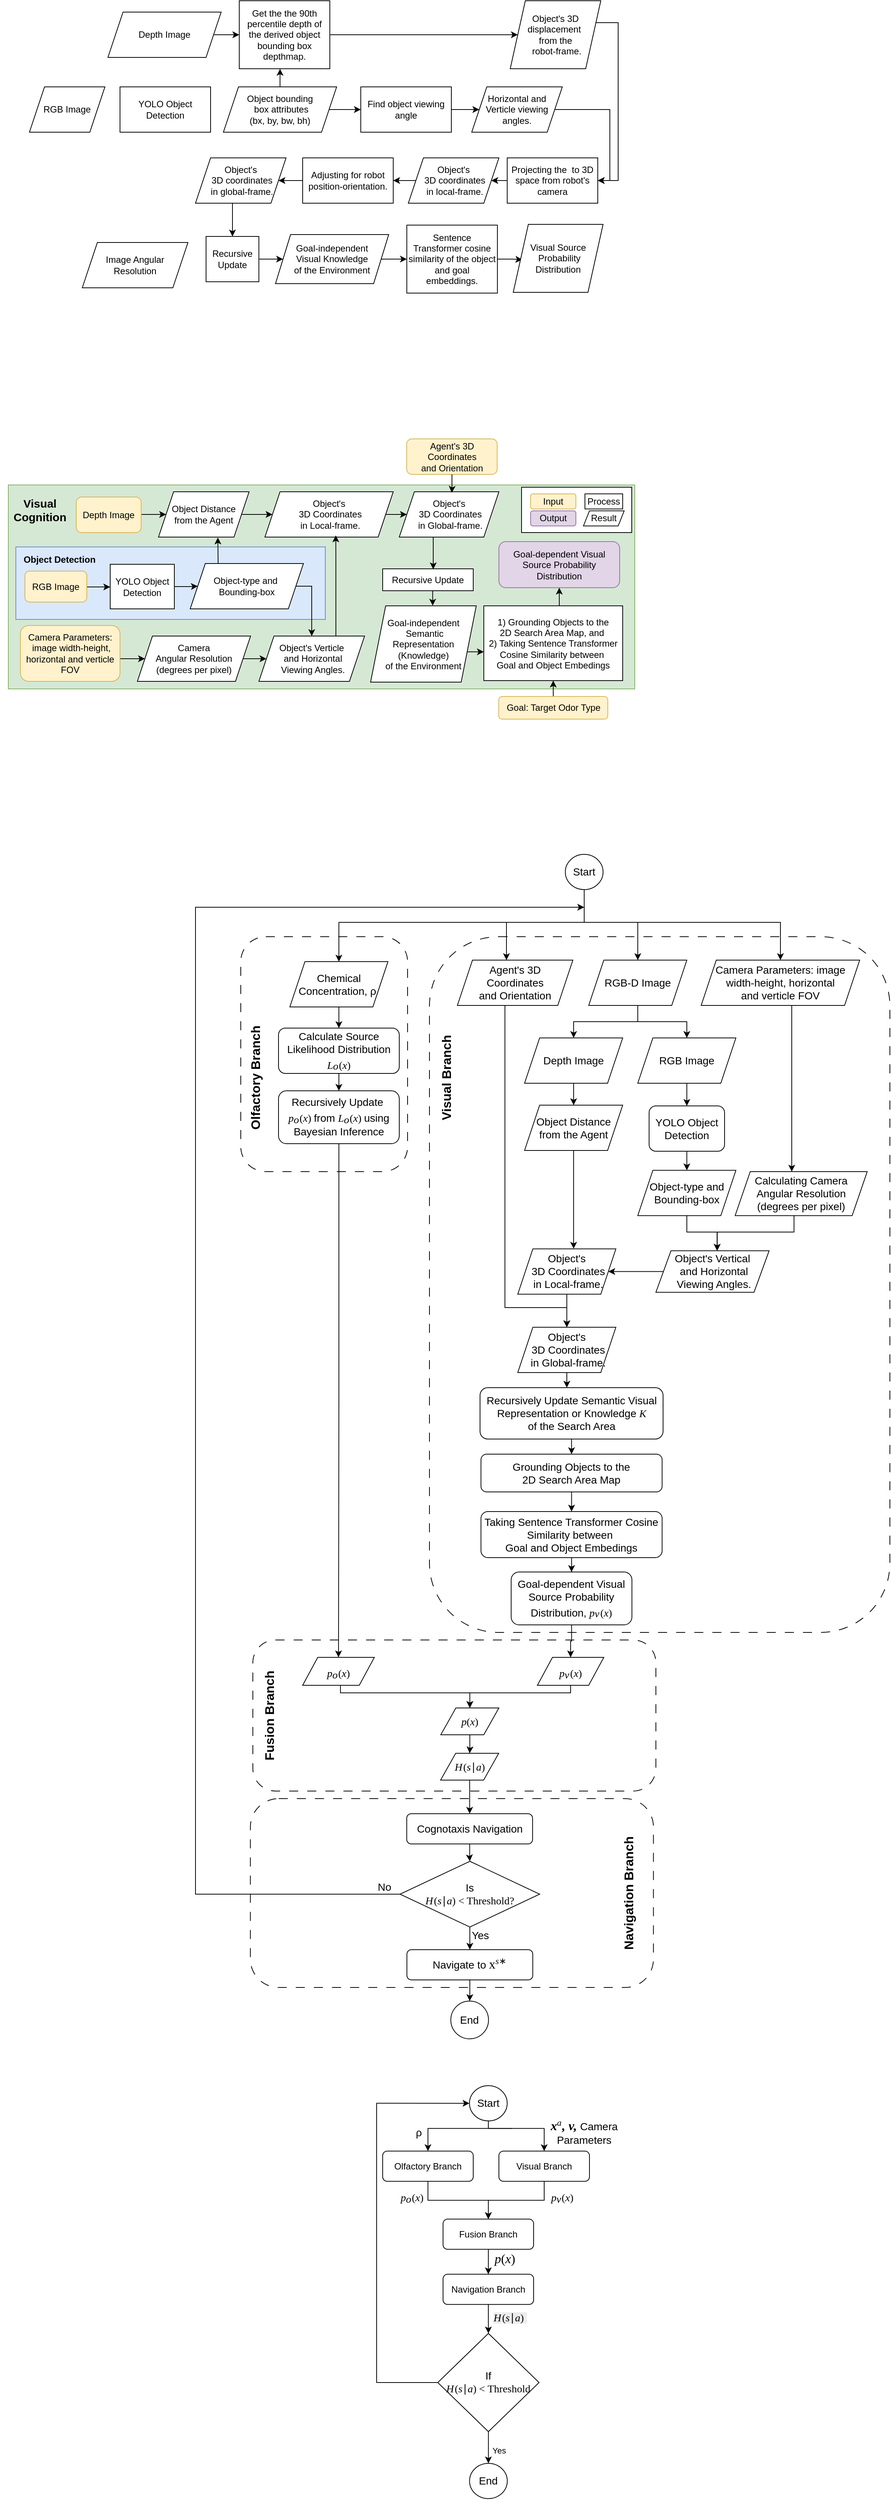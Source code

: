 <mxfile version="27.1.4">
  <diagram name="Page-1" id="aRVxCPhWlqjo4QxrCRw8">
    <mxGraphModel dx="971" dy="566" grid="1" gridSize="10" guides="1" tooltips="1" connect="1" arrows="1" fold="1" page="1" pageScale="1" pageWidth="850" pageHeight="1100" math="0" shadow="0">
      <root>
        <mxCell id="0" />
        <mxCell id="1" parent="0" />
        <mxCell id="e9VhnpppcgnJGz9ye9g3-80" value="" style="rounded=1;whiteSpace=wrap;html=1;dashed=1;dashPattern=12 12;fontSize=14;" parent="1" vertex="1">
          <mxGeometry x="332.75" y="2470" width="534" height="250" as="geometry" />
        </mxCell>
        <mxCell id="e9VhnpppcgnJGz9ye9g3-67" value="" style="rounded=1;whiteSpace=wrap;html=1;dashed=1;dashPattern=12 12;fontSize=14;" parent="1" vertex="1">
          <mxGeometry x="336" y="2260" width="534" height="200" as="geometry" />
        </mxCell>
        <mxCell id="e9VhnpppcgnJGz9ye9g3-56" value="" style="rounded=1;whiteSpace=wrap;html=1;dashed=1;dashPattern=12 12;fontSize=14;" parent="1" vertex="1">
          <mxGeometry x="570" y="1329" width="610" height="921" as="geometry" />
        </mxCell>
        <mxCell id="e9VhnpppcgnJGz9ye9g3-54" value="" style="rounded=1;whiteSpace=wrap;html=1;dashed=1;dashPattern=12 12;fontSize=14;" parent="1" vertex="1">
          <mxGeometry x="320" y="1329" width="221" height="311" as="geometry" />
        </mxCell>
        <mxCell id="3p64uqaIbpZhjcEpvLJC-80" value="" style="rounded=0;whiteSpace=wrap;html=1;fillColor=#d5e8d4;strokeColor=#82b366;" parent="1" vertex="1">
          <mxGeometry x="12" y="731" width="830" height="270" as="geometry" />
        </mxCell>
        <mxCell id="3p64uqaIbpZhjcEpvLJC-126" value="" style="rounded=0;whiteSpace=wrap;html=1;" parent="1" vertex="1">
          <mxGeometry x="692" y="734" width="146" height="60" as="geometry" />
        </mxCell>
        <mxCell id="LuoIXvWUnJ8CGdqQmeQi-19" style="edgeStyle=orthogonalEdgeStyle;rounded=0;orthogonalLoop=1;jettySize=auto;html=1;" parent="1" source="LuoIXvWUnJ8CGdqQmeQi-2" target="LuoIXvWUnJ8CGdqQmeQi-4" edge="1">
          <mxGeometry relative="1" as="geometry" />
        </mxCell>
        <mxCell id="LuoIXvWUnJ8CGdqQmeQi-2" value="Object bounding&lt;div&gt;&amp;nbsp;box attributes&lt;div&gt;(bx, by, bw, bh)&lt;/div&gt;&lt;/div&gt;" style="shape=parallelogram;perimeter=parallelogramPerimeter;whiteSpace=wrap;html=1;fixedSize=1;" parent="1" vertex="1">
          <mxGeometry x="297" y="204" width="150" height="60" as="geometry" />
        </mxCell>
        <mxCell id="LuoIXvWUnJ8CGdqQmeQi-21" style="edgeStyle=orthogonalEdgeStyle;rounded=0;orthogonalLoop=1;jettySize=auto;html=1;" parent="1" source="LuoIXvWUnJ8CGdqQmeQi-3" target="LuoIXvWUnJ8CGdqQmeQi-5" edge="1">
          <mxGeometry relative="1" as="geometry" />
        </mxCell>
        <mxCell id="LuoIXvWUnJ8CGdqQmeQi-3" value="Get the the 90th percentile depth of the derived object&lt;div&gt;bounding box depthmap.&lt;/div&gt;" style="rounded=0;whiteSpace=wrap;html=1;" parent="1" vertex="1">
          <mxGeometry x="318" y="90" width="120" height="90" as="geometry" />
        </mxCell>
        <mxCell id="LuoIXvWUnJ8CGdqQmeQi-22" style="edgeStyle=orthogonalEdgeStyle;rounded=0;orthogonalLoop=1;jettySize=auto;html=1;" parent="1" source="LuoIXvWUnJ8CGdqQmeQi-4" target="LuoIXvWUnJ8CGdqQmeQi-6" edge="1">
          <mxGeometry relative="1" as="geometry" />
        </mxCell>
        <mxCell id="LuoIXvWUnJ8CGdqQmeQi-4" value="Find object viewing angle" style="rounded=0;whiteSpace=wrap;html=1;" parent="1" vertex="1">
          <mxGeometry x="479" y="204" width="120" height="60" as="geometry" />
        </mxCell>
        <mxCell id="LuoIXvWUnJ8CGdqQmeQi-23" style="edgeStyle=orthogonalEdgeStyle;rounded=0;orthogonalLoop=1;jettySize=auto;html=1;entryX=1;entryY=0.5;entryDx=0;entryDy=0;" parent="1" source="LuoIXvWUnJ8CGdqQmeQi-5" target="LuoIXvWUnJ8CGdqQmeQi-15" edge="1">
          <mxGeometry relative="1" as="geometry">
            <Array as="points">
              <mxPoint x="820" y="119" />
              <mxPoint x="820" y="328" />
            </Array>
          </mxGeometry>
        </mxCell>
        <mxCell id="LuoIXvWUnJ8CGdqQmeQi-5" value="Object&#39;s 3D displacement&amp;nbsp;&lt;div&gt;from the&lt;/div&gt;&lt;div&gt;&amp;nbsp;robot-frame.&lt;/div&gt;" style="shape=parallelogram;perimeter=parallelogramPerimeter;whiteSpace=wrap;html=1;fixedSize=1;" parent="1" vertex="1">
          <mxGeometry x="677" y="90" width="120" height="90" as="geometry" />
        </mxCell>
        <mxCell id="LuoIXvWUnJ8CGdqQmeQi-24" style="edgeStyle=orthogonalEdgeStyle;rounded=0;orthogonalLoop=1;jettySize=auto;html=1;entryX=1;entryY=0.5;entryDx=0;entryDy=0;exitX=1;exitY=0.5;exitDx=0;exitDy=0;" parent="1" source="LuoIXvWUnJ8CGdqQmeQi-6" target="LuoIXvWUnJ8CGdqQmeQi-15" edge="1">
          <mxGeometry relative="1" as="geometry">
            <Array as="points">
              <mxPoint x="809" y="234" />
            </Array>
          </mxGeometry>
        </mxCell>
        <mxCell id="LuoIXvWUnJ8CGdqQmeQi-6" value="Horizontal and Verticle viewing angles." style="shape=parallelogram;perimeter=parallelogramPerimeter;whiteSpace=wrap;html=1;fixedSize=1;" parent="1" vertex="1">
          <mxGeometry x="626" y="204" width="120" height="60" as="geometry" />
        </mxCell>
        <mxCell id="LuoIXvWUnJ8CGdqQmeQi-7" value="Object&#39;s&lt;div&gt;&amp;nbsp;3D coordinates&lt;/div&gt;&lt;div&gt;&amp;nbsp;in local-frame.&lt;/div&gt;" style="shape=parallelogram;perimeter=parallelogramPerimeter;whiteSpace=wrap;html=1;fixedSize=1;" parent="1" vertex="1">
          <mxGeometry x="542" y="298" width="120" height="60" as="geometry" />
        </mxCell>
        <mxCell id="LuoIXvWUnJ8CGdqQmeQi-28" value="" style="edgeStyle=orthogonalEdgeStyle;rounded=0;orthogonalLoop=1;jettySize=auto;html=1;" parent="1" source="LuoIXvWUnJ8CGdqQmeQi-8" target="LuoIXvWUnJ8CGdqQmeQi-11" edge="1">
          <mxGeometry relative="1" as="geometry">
            <Array as="points">
              <mxPoint x="309" y="364" />
              <mxPoint x="309" y="364" />
            </Array>
          </mxGeometry>
        </mxCell>
        <mxCell id="LuoIXvWUnJ8CGdqQmeQi-8" value="Object&#39;s&lt;div&gt;&amp;nbsp;3D coordinates&lt;/div&gt;&lt;div&gt;&amp;nbsp;in global-frame.&lt;/div&gt;" style="shape=parallelogram;perimeter=parallelogramPerimeter;whiteSpace=wrap;html=1;fixedSize=1;" parent="1" vertex="1">
          <mxGeometry x="260" y="298" width="120" height="60" as="geometry" />
        </mxCell>
        <mxCell id="LuoIXvWUnJ8CGdqQmeQi-9" value="Goal-independent&lt;div&gt;Visual Knowledge&lt;/div&gt;&lt;div&gt;of the Environment&lt;/div&gt;" style="shape=parallelogram;perimeter=parallelogramPerimeter;whiteSpace=wrap;html=1;fixedSize=1;" parent="1" vertex="1">
          <mxGeometry x="366" y="399.5" width="150" height="65" as="geometry" />
        </mxCell>
        <mxCell id="LuoIXvWUnJ8CGdqQmeQi-37" style="edgeStyle=orthogonalEdgeStyle;rounded=0;orthogonalLoop=1;jettySize=auto;html=1;entryX=0;entryY=0.5;entryDx=0;entryDy=0;" parent="1" source="LuoIXvWUnJ8CGdqQmeQi-11" target="LuoIXvWUnJ8CGdqQmeQi-9" edge="1">
          <mxGeometry relative="1" as="geometry" />
        </mxCell>
        <mxCell id="LuoIXvWUnJ8CGdqQmeQi-11" value="Recursive Update" style="rounded=0;whiteSpace=wrap;html=1;" parent="1" vertex="1">
          <mxGeometry x="274" y="402" width="70" height="60" as="geometry" />
        </mxCell>
        <mxCell id="LuoIXvWUnJ8CGdqQmeQi-12" value="Adjusting for robot position-orientation." style="rounded=0;whiteSpace=wrap;html=1;" parent="1" vertex="1">
          <mxGeometry x="402" y="298" width="120" height="60" as="geometry" />
        </mxCell>
        <mxCell id="LuoIXvWUnJ8CGdqQmeQi-33" style="edgeStyle=orthogonalEdgeStyle;rounded=0;orthogonalLoop=1;jettySize=auto;html=1;entryX=0.101;entryY=0.52;entryDx=0;entryDy=0;entryPerimeter=0;" parent="1" source="LuoIXvWUnJ8CGdqQmeQi-13" target="LuoIXvWUnJ8CGdqQmeQi-14" edge="1">
          <mxGeometry relative="1" as="geometry" />
        </mxCell>
        <mxCell id="LuoIXvWUnJ8CGdqQmeQi-13" value="Sentence Transformer cosine similarity of the object and goal embeddings." style="rounded=0;whiteSpace=wrap;html=1;" parent="1" vertex="1">
          <mxGeometry x="540" y="387" width="120" height="90" as="geometry" />
        </mxCell>
        <mxCell id="LuoIXvWUnJ8CGdqQmeQi-14" value="Visual Source&lt;div&gt;&amp;nbsp;Probability Distribution&lt;/div&gt;" style="shape=parallelogram;perimeter=parallelogramPerimeter;whiteSpace=wrap;html=1;fixedSize=1;" parent="1" vertex="1">
          <mxGeometry x="681" y="386" width="119" height="90" as="geometry" />
        </mxCell>
        <mxCell id="LuoIXvWUnJ8CGdqQmeQi-25" style="edgeStyle=orthogonalEdgeStyle;rounded=0;orthogonalLoop=1;jettySize=auto;html=1;entryX=1;entryY=0.5;entryDx=0;entryDy=0;" parent="1" source="LuoIXvWUnJ8CGdqQmeQi-15" target="LuoIXvWUnJ8CGdqQmeQi-7" edge="1">
          <mxGeometry relative="1" as="geometry" />
        </mxCell>
        <mxCell id="LuoIXvWUnJ8CGdqQmeQi-15" value="Projecting the&amp;nbsp; to 3D space from robot&#39;s camera" style="rounded=0;whiteSpace=wrap;html=1;" parent="1" vertex="1">
          <mxGeometry x="673" y="298" width="120" height="60" as="geometry" />
        </mxCell>
        <mxCell id="LuoIXvWUnJ8CGdqQmeQi-17" style="edgeStyle=orthogonalEdgeStyle;rounded=0;orthogonalLoop=1;jettySize=auto;html=1;exitX=1;exitY=0.5;exitDx=0;exitDy=0;" parent="1" source="LuoIXvWUnJ8CGdqQmeQi-16" target="LuoIXvWUnJ8CGdqQmeQi-3" edge="1">
          <mxGeometry relative="1" as="geometry" />
        </mxCell>
        <mxCell id="LuoIXvWUnJ8CGdqQmeQi-16" value="Depth Image" style="shape=parallelogram;perimeter=parallelogramPerimeter;whiteSpace=wrap;html=1;fixedSize=1;" parent="1" vertex="1">
          <mxGeometry x="144" y="105" width="150" height="60" as="geometry" />
        </mxCell>
        <mxCell id="LuoIXvWUnJ8CGdqQmeQi-26" style="edgeStyle=orthogonalEdgeStyle;rounded=0;orthogonalLoop=1;jettySize=auto;html=1;entryX=1;entryY=0.5;entryDx=0;entryDy=0;" parent="1" source="LuoIXvWUnJ8CGdqQmeQi-7" target="LuoIXvWUnJ8CGdqQmeQi-12" edge="1">
          <mxGeometry relative="1" as="geometry">
            <mxPoint x="549" y="328" as="targetPoint" />
          </mxGeometry>
        </mxCell>
        <mxCell id="LuoIXvWUnJ8CGdqQmeQi-27" style="edgeStyle=orthogonalEdgeStyle;rounded=0;orthogonalLoop=1;jettySize=auto;html=1;entryX=1;entryY=0.5;entryDx=0;entryDy=0;" parent="1" source="LuoIXvWUnJ8CGdqQmeQi-12" target="LuoIXvWUnJ8CGdqQmeQi-8" edge="1">
          <mxGeometry relative="1" as="geometry" />
        </mxCell>
        <mxCell id="LuoIXvWUnJ8CGdqQmeQi-32" style="edgeStyle=orthogonalEdgeStyle;rounded=0;orthogonalLoop=1;jettySize=auto;html=1;entryX=0;entryY=0.5;entryDx=0;entryDy=0;" parent="1" source="LuoIXvWUnJ8CGdqQmeQi-9" target="LuoIXvWUnJ8CGdqQmeQi-13" edge="1">
          <mxGeometry relative="1" as="geometry" />
        </mxCell>
        <mxCell id="LuoIXvWUnJ8CGdqQmeQi-38" value="RGB Image" style="shape=parallelogram;perimeter=parallelogramPerimeter;whiteSpace=wrap;html=1;fixedSize=1;" parent="1" vertex="1">
          <mxGeometry x="40" y="204" width="100" height="60" as="geometry" />
        </mxCell>
        <mxCell id="LuoIXvWUnJ8CGdqQmeQi-39" value="YOLO Object Detection" style="rounded=0;whiteSpace=wrap;html=1;" parent="1" vertex="1">
          <mxGeometry x="160" y="204" width="120" height="60" as="geometry" />
        </mxCell>
        <mxCell id="LuoIXvWUnJ8CGdqQmeQi-40" style="edgeStyle=orthogonalEdgeStyle;rounded=0;orthogonalLoop=1;jettySize=auto;html=1;entryX=0.467;entryY=1.002;entryDx=0;entryDy=0;entryPerimeter=0;" parent="1" edge="1">
          <mxGeometry relative="1" as="geometry">
            <mxPoint x="368" y="204" as="sourcePoint" />
            <mxPoint x="372.04" y="180.18" as="targetPoint" />
            <Array as="points">
              <mxPoint x="372" y="204" />
            </Array>
          </mxGeometry>
        </mxCell>
        <mxCell id="LuoIXvWUnJ8CGdqQmeQi-42" value="Image Angular&lt;div&gt;Resolution&lt;/div&gt;" style="shape=parallelogram;perimeter=parallelogramPerimeter;whiteSpace=wrap;html=1;fixedSize=1;" parent="1" vertex="1">
          <mxGeometry x="110" y="410" width="140" height="60" as="geometry" />
        </mxCell>
        <mxCell id="3p64uqaIbpZhjcEpvLJC-81" value="" style="rounded=0;whiteSpace=wrap;html=1;fillColor=#dae8fc;strokeColor=#6c8ebf;" parent="1" vertex="1">
          <mxGeometry x="22" y="813" width="410" height="96" as="geometry" />
        </mxCell>
        <mxCell id="3p64uqaIbpZhjcEpvLJC-82" style="edgeStyle=orthogonalEdgeStyle;rounded=0;orthogonalLoop=1;jettySize=auto;html=1;entryX=0;entryY=0.5;entryDx=0;entryDy=0;exitX=1;exitY=0.5;exitDx=0;exitDy=0;" parent="1" source="3p64uqaIbpZhjcEpvLJC-113" target="3p64uqaIbpZhjcEpvLJC-84" edge="1">
          <mxGeometry relative="1" as="geometry">
            <mxPoint x="159.99" y="961.029" as="sourcePoint" />
            <Array as="points">
              <mxPoint x="160" y="961" />
            </Array>
          </mxGeometry>
        </mxCell>
        <mxCell id="3p64uqaIbpZhjcEpvLJC-83" style="edgeStyle=orthogonalEdgeStyle;rounded=0;orthogonalLoop=1;jettySize=auto;html=1;" parent="1" source="3p64uqaIbpZhjcEpvLJC-84" target="3p64uqaIbpZhjcEpvLJC-88" edge="1">
          <mxGeometry relative="1" as="geometry" />
        </mxCell>
        <mxCell id="3p64uqaIbpZhjcEpvLJC-84" value="Camera&lt;div&gt;Angular Resolution (degrees per pixel)&lt;/div&gt;" style="shape=parallelogram;perimeter=parallelogramPerimeter;whiteSpace=wrap;html=1;fixedSize=1;" parent="1" vertex="1">
          <mxGeometry x="183" y="931" width="150" height="60" as="geometry" />
        </mxCell>
        <mxCell id="3p64uqaIbpZhjcEpvLJC-116" style="edgeStyle=orthogonalEdgeStyle;rounded=0;orthogonalLoop=1;jettySize=auto;html=1;entryX=0.5;entryY=0;entryDx=0;entryDy=0;" parent="1" source="3p64uqaIbpZhjcEpvLJC-86" target="3p64uqaIbpZhjcEpvLJC-88" edge="1">
          <mxGeometry relative="1" as="geometry">
            <Array as="points">
              <mxPoint x="414" y="865" />
            </Array>
          </mxGeometry>
        </mxCell>
        <mxCell id="3p64uqaIbpZhjcEpvLJC-86" value="Object-type and&amp;nbsp;&lt;div&gt;Bounding-&lt;span style=&quot;background-color: transparent; color: light-dark(rgb(0, 0, 0), rgb(255, 255, 255));&quot;&gt;box&lt;/span&gt;&lt;/div&gt;" style="shape=parallelogram;perimeter=parallelogramPerimeter;whiteSpace=wrap;html=1;fixedSize=1;" parent="1" vertex="1">
          <mxGeometry x="253" y="835" width="150" height="60" as="geometry" />
        </mxCell>
        <mxCell id="3p64uqaIbpZhjcEpvLJC-87" style="edgeStyle=orthogonalEdgeStyle;rounded=0;orthogonalLoop=1;jettySize=auto;html=1;entryX=0;entryY=0.5;entryDx=0;entryDy=0;exitX=0.987;exitY=0.438;exitDx=0;exitDy=0;exitPerimeter=0;" parent="1" source="3p64uqaIbpZhjcEpvLJC-114" target="3p64uqaIbpZhjcEpvLJC-90" edge="1">
          <mxGeometry relative="1" as="geometry">
            <mxPoint x="162.99" y="770.029" as="sourcePoint" />
            <Array as="points">
              <mxPoint x="148" y="770" />
            </Array>
          </mxGeometry>
        </mxCell>
        <mxCell id="3p64uqaIbpZhjcEpvLJC-88" value="Object&#39;s Verticle&lt;div&gt;&amp;nbsp;and Horizontal&lt;div&gt;&amp;nbsp;Viewing Angles.&lt;/div&gt;&lt;/div&gt;" style="shape=parallelogram;perimeter=parallelogramPerimeter;whiteSpace=wrap;html=1;fixedSize=1;" parent="1" vertex="1">
          <mxGeometry x="344" y="931" width="140" height="60" as="geometry" />
        </mxCell>
        <mxCell id="3p64uqaIbpZhjcEpvLJC-89" style="edgeStyle=orthogonalEdgeStyle;rounded=0;orthogonalLoop=1;jettySize=auto;html=1;" parent="1" source="3p64uqaIbpZhjcEpvLJC-90" target="3p64uqaIbpZhjcEpvLJC-95" edge="1">
          <mxGeometry relative="1" as="geometry" />
        </mxCell>
        <mxCell id="3p64uqaIbpZhjcEpvLJC-90" value="Object Distance&lt;div&gt;from the Agent&lt;/div&gt;" style="shape=parallelogram;perimeter=parallelogramPerimeter;whiteSpace=wrap;html=1;fixedSize=1;" parent="1" vertex="1">
          <mxGeometry x="211" y="740" width="120" height="60" as="geometry" />
        </mxCell>
        <mxCell id="3p64uqaIbpZhjcEpvLJC-91" style="edgeStyle=orthogonalEdgeStyle;rounded=0;orthogonalLoop=1;jettySize=auto;html=1;entryX=0;entryY=0.5;entryDx=0;entryDy=0;" parent="1" target="3p64uqaIbpZhjcEpvLJC-93" edge="1">
          <mxGeometry relative="1" as="geometry">
            <mxPoint x="112.99" y="866.029" as="sourcePoint" />
          </mxGeometry>
        </mxCell>
        <mxCell id="3p64uqaIbpZhjcEpvLJC-92" style="edgeStyle=orthogonalEdgeStyle;rounded=0;orthogonalLoop=1;jettySize=auto;html=1;" parent="1" source="3p64uqaIbpZhjcEpvLJC-93" target="3p64uqaIbpZhjcEpvLJC-86" edge="1">
          <mxGeometry relative="1" as="geometry" />
        </mxCell>
        <mxCell id="3p64uqaIbpZhjcEpvLJC-93" value="YOLO Object Detection" style="rounded=0;whiteSpace=wrap;html=1;" parent="1" vertex="1">
          <mxGeometry x="147" y="836" width="85" height="59" as="geometry" />
        </mxCell>
        <mxCell id="3p64uqaIbpZhjcEpvLJC-94" style="edgeStyle=orthogonalEdgeStyle;rounded=0;orthogonalLoop=1;jettySize=auto;html=1;entryX=0;entryY=0.5;entryDx=0;entryDy=0;" parent="1" source="3p64uqaIbpZhjcEpvLJC-95" target="3p64uqaIbpZhjcEpvLJC-98" edge="1">
          <mxGeometry relative="1" as="geometry" />
        </mxCell>
        <mxCell id="3p64uqaIbpZhjcEpvLJC-95" value="Object&#39;s&lt;div&gt;&amp;nbsp;3D Coordinates&lt;/div&gt;&lt;div&gt;&amp;nbsp;in Local-frame.&lt;/div&gt;" style="shape=parallelogram;perimeter=parallelogramPerimeter;whiteSpace=wrap;html=1;fixedSize=1;" parent="1" vertex="1">
          <mxGeometry x="352" y="740" width="170" height="60" as="geometry" />
        </mxCell>
        <mxCell id="3p64uqaIbpZhjcEpvLJC-96" style="edgeStyle=orthogonalEdgeStyle;rounded=0;orthogonalLoop=1;jettySize=auto;html=1;entryX=0.405;entryY=0.963;entryDx=0;entryDy=0;entryPerimeter=0;" parent="1" edge="1">
          <mxGeometry relative="1" as="geometry">
            <Array as="points">
              <mxPoint x="446" y="822" />
              <mxPoint x="446" y="822" />
            </Array>
            <mxPoint x="446.03" y="931.0" as="sourcePoint" />
            <mxPoint x="445.85" y="797.78" as="targetPoint" />
          </mxGeometry>
        </mxCell>
        <mxCell id="3p64uqaIbpZhjcEpvLJC-97" style="edgeStyle=orthogonalEdgeStyle;rounded=0;orthogonalLoop=1;jettySize=auto;html=1;exitX=0.452;exitY=0.979;exitDx=0;exitDy=0;entryX=0.453;entryY=0.019;entryDx=0;entryDy=0;exitPerimeter=0;entryPerimeter=0;" parent="1" edge="1">
          <mxGeometry relative="1" as="geometry">
            <mxPoint x="602.664" y="798.74" as="sourcePoint" />
            <mxPoint x="575.36" y="842.551" as="targetPoint" />
            <Array as="points">
              <mxPoint x="575" y="799" />
              <mxPoint x="575" y="843" />
            </Array>
          </mxGeometry>
        </mxCell>
        <mxCell id="3p64uqaIbpZhjcEpvLJC-98" value="Object&#39;s&lt;div&gt;&amp;nbsp;3D Coordinates&lt;/div&gt;&lt;div&gt;&amp;nbsp;in Global-frame.&lt;/div&gt;" style="shape=parallelogram;perimeter=parallelogramPerimeter;whiteSpace=wrap;html=1;fixedSize=1;" parent="1" vertex="1">
          <mxGeometry x="530" y="740" width="132" height="60" as="geometry" />
        </mxCell>
        <mxCell id="3p64uqaIbpZhjcEpvLJC-100" value="Object Detection" style="text;html=1;align=center;verticalAlign=middle;whiteSpace=wrap;rounded=0;fontStyle=1;rotation=0;" parent="1" vertex="1">
          <mxGeometry x="24" y="815" width="111.5" height="30" as="geometry" />
        </mxCell>
        <mxCell id="3p64uqaIbpZhjcEpvLJC-101" value="Visual&lt;div&gt;Cognition&lt;/div&gt;" style="text;html=1;align=center;verticalAlign=middle;whiteSpace=wrap;rounded=0;rotation=0;fontStyle=1;fontSize=15;" parent="1" vertex="1">
          <mxGeometry x="1" y="749" width="106" height="30" as="geometry" />
        </mxCell>
        <mxCell id="3p64uqaIbpZhjcEpvLJC-102" value="Recursive Update" style="rounded=0;whiteSpace=wrap;html=1;" parent="1" vertex="1">
          <mxGeometry x="508" y="842" width="120" height="29" as="geometry" />
        </mxCell>
        <mxCell id="3p64uqaIbpZhjcEpvLJC-103" value="1) Grounding Objects to the&lt;br&gt;&lt;span style=&quot;background-color: transparent; color: light-dark(rgb(0, 0, 0), rgb(255, 255, 255));&quot;&gt;2D Search Area Map, and&amp;nbsp;&lt;/span&gt;&lt;div&gt;&lt;div&gt;&lt;span style=&quot;background-color: transparent; color: light-dark(rgb(0, 0, 0), rgb(255, 255, 255));&quot;&gt;2) Taking&amp;nbsp;&lt;/span&gt;Sentence Transformer Cosine Similarity between&amp;nbsp;&lt;/div&gt;&lt;div&gt;Goal&amp;nbsp;&lt;span style=&quot;background-color: transparent; color: light-dark(rgb(0, 0, 0), rgb(255, 255, 255));&quot;&gt;and Object Embedings&lt;/span&gt;&lt;/div&gt;&lt;/div&gt;" style="rounded=0;whiteSpace=wrap;html=1;" parent="1" vertex="1">
          <mxGeometry x="642" y="891" width="184" height="99" as="geometry" />
        </mxCell>
        <mxCell id="3p64uqaIbpZhjcEpvLJC-104" style="edgeStyle=orthogonalEdgeStyle;rounded=0;orthogonalLoop=1;jettySize=auto;html=1;entryX=0;entryY=0.738;entryDx=0;entryDy=0;entryPerimeter=0;" parent="1" edge="1">
          <mxGeometry relative="1" as="geometry">
            <Array as="points">
              <mxPoint x="622" y="951" />
              <mxPoint x="622" y="951" />
            </Array>
            <mxPoint x="617.169" y="951.896" as="sourcePoint" />
            <mxPoint x="642.0" y="951.896" as="targetPoint" />
          </mxGeometry>
        </mxCell>
        <mxCell id="3p64uqaIbpZhjcEpvLJC-105" value="Goal-independent&lt;div&gt;&lt;span style=&quot;background-color: transparent; color: light-dark(rgb(0, 0, 0), rgb(255, 255, 255));&quot;&gt;&amp;nbsp;Semantic&lt;/span&gt;&lt;/div&gt;&lt;div&gt;&lt;span style=&quot;background-color: transparent; color: light-dark(rgb(0, 0, 0), rgb(255, 255, 255));&quot;&gt;Representation (Knowledge)&lt;/span&gt;&lt;div&gt;of the Environment&lt;/div&gt;&lt;/div&gt;" style="shape=parallelogram;perimeter=parallelogramPerimeter;whiteSpace=wrap;html=1;fixedSize=1;" parent="1" vertex="1">
          <mxGeometry x="492" y="891" width="140" height="101" as="geometry" />
        </mxCell>
        <mxCell id="3p64uqaIbpZhjcEpvLJC-106" style="edgeStyle=orthogonalEdgeStyle;rounded=0;orthogonalLoop=1;jettySize=auto;html=1;entryX=0.516;entryY=-0.003;entryDx=0;entryDy=0;entryPerimeter=0;" parent="1" edge="1">
          <mxGeometry relative="1" as="geometry">
            <Array as="points">
              <mxPoint x="574" y="871" />
              <mxPoint x="574" y="871" />
            </Array>
            <mxPoint x="574.24" y="871" as="sourcePoint" />
            <mxPoint x="574.24" y="890.697" as="targetPoint" />
          </mxGeometry>
        </mxCell>
        <mxCell id="3p64uqaIbpZhjcEpvLJC-107" style="edgeStyle=orthogonalEdgeStyle;rounded=0;orthogonalLoop=1;jettySize=auto;html=1;" parent="1" source="3p64uqaIbpZhjcEpvLJC-103" edge="1">
          <mxGeometry relative="1" as="geometry">
            <mxPoint x="742" y="867" as="targetPoint" />
            <Array as="points">
              <mxPoint x="742" y="881" />
              <mxPoint x="742" y="881" />
            </Array>
            <mxPoint x="742.029" y="877" as="sourcePoint" />
          </mxGeometry>
        </mxCell>
        <mxCell id="3p64uqaIbpZhjcEpvLJC-110" style="edgeStyle=orthogonalEdgeStyle;rounded=0;orthogonalLoop=1;jettySize=auto;html=1;entryX=0.5;entryY=1;entryDx=0;entryDy=0;exitX=0.5;exitY=0;exitDx=0;exitDy=0;" parent="1" source="3p64uqaIbpZhjcEpvLJC-115" target="3p64uqaIbpZhjcEpvLJC-103" edge="1">
          <mxGeometry relative="1" as="geometry">
            <mxPoint x="734" y="989" as="sourcePoint" />
            <Array as="points" />
          </mxGeometry>
        </mxCell>
        <mxCell id="3p64uqaIbpZhjcEpvLJC-111" value="RGB Image" style="rounded=1;whiteSpace=wrap;html=1;fillColor=#fff2cc;strokeColor=#d6b656;" parent="1" vertex="1">
          <mxGeometry x="34" y="845" width="82" height="41" as="geometry" />
        </mxCell>
        <mxCell id="3p64uqaIbpZhjcEpvLJC-112" value="Goal-dependent&amp;nbsp;&lt;span style=&quot;background-color: transparent; color: light-dark(rgb(0, 0, 0), rgb(255, 255, 255));&quot;&gt;Visual Source&amp;nbsp;&lt;/span&gt;&lt;span style=&quot;background-color: transparent; color: light-dark(rgb(0, 0, 0), rgb(255, 255, 255));&quot;&gt;Probability Distribution&lt;/span&gt;" style="rounded=1;whiteSpace=wrap;html=1;fillColor=#e1d5e7;strokeColor=#9673a6;" parent="1" vertex="1">
          <mxGeometry x="662" y="806" width="160" height="61" as="geometry" />
        </mxCell>
        <mxCell id="3p64uqaIbpZhjcEpvLJC-113" value="Camera Parameters:&lt;div&gt;&amp;nbsp;image width-height, horizontal and verticle FOV&lt;br&gt;&lt;/div&gt;" style="rounded=1;whiteSpace=wrap;html=1;fillColor=#fff2cc;strokeColor=#d6b656;" parent="1" vertex="1">
          <mxGeometry x="28" y="917" width="132" height="74" as="geometry" />
        </mxCell>
        <mxCell id="3p64uqaIbpZhjcEpvLJC-114" value="Depth Image" style="rounded=1;whiteSpace=wrap;html=1;fillColor=#fff2cc;strokeColor=#d6b656;" parent="1" vertex="1">
          <mxGeometry x="102" y="747" width="86" height="47" as="geometry" />
        </mxCell>
        <mxCell id="3p64uqaIbpZhjcEpvLJC-115" value="Goal: Target Odor Type" style="rounded=1;whiteSpace=wrap;html=1;fillColor=#fff2cc;strokeColor=#d6b656;" parent="1" vertex="1">
          <mxGeometry x="661.75" y="1011" width="144.5" height="30" as="geometry" />
        </mxCell>
        <mxCell id="3p64uqaIbpZhjcEpvLJC-118" style="edgeStyle=orthogonalEdgeStyle;rounded=0;orthogonalLoop=1;jettySize=auto;html=1;entryX=0.08;entryY=1.01;entryDx=0;entryDy=0;entryPerimeter=0;" parent="1" edge="1">
          <mxGeometry relative="1" as="geometry">
            <mxPoint x="290" y="835" as="sourcePoint" />
            <mxPoint x="289.6" y="800.6" as="targetPoint" />
            <Array as="points" />
          </mxGeometry>
        </mxCell>
        <mxCell id="3p64uqaIbpZhjcEpvLJC-119" value="Agent&#39;s 3D&lt;div&gt;Coordinates&lt;div&gt;and Orientation&lt;/div&gt;&lt;/div&gt;" style="rounded=1;whiteSpace=wrap;html=1;fillColor=#fff2cc;strokeColor=#d6b656;" parent="1" vertex="1">
          <mxGeometry x="539.75" y="670" width="120" height="47" as="geometry" />
        </mxCell>
        <mxCell id="3p64uqaIbpZhjcEpvLJC-122" style="edgeStyle=orthogonalEdgeStyle;rounded=0;orthogonalLoop=1;jettySize=auto;html=1;entryX=0.527;entryY=0.021;entryDx=0;entryDy=0;entryPerimeter=0;" parent="1" source="3p64uqaIbpZhjcEpvLJC-119" target="3p64uqaIbpZhjcEpvLJC-98" edge="1">
          <mxGeometry relative="1" as="geometry" />
        </mxCell>
        <mxCell id="3p64uqaIbpZhjcEpvLJC-124" value="Input" style="rounded=1;whiteSpace=wrap;html=1;fillColor=#fff2cc;strokeColor=#d6b656;" parent="1" vertex="1">
          <mxGeometry x="704" y="742.75" width="60" height="20" as="geometry" />
        </mxCell>
        <mxCell id="3p64uqaIbpZhjcEpvLJC-125" value="Output" style="rounded=1;whiteSpace=wrap;html=1;fillColor=#e1d5e7;strokeColor=#9673a6;" parent="1" vertex="1">
          <mxGeometry x="704" y="765.25" width="60" height="20" as="geometry" />
        </mxCell>
        <mxCell id="3p64uqaIbpZhjcEpvLJC-129" value="Process" style="rounded=0;whiteSpace=wrap;html=1;" parent="1" vertex="1">
          <mxGeometry x="776" y="742.75" width="50" height="20" as="geometry" />
        </mxCell>
        <mxCell id="3p64uqaIbpZhjcEpvLJC-130" value="Result" style="shape=parallelogram;perimeter=parallelogramPerimeter;whiteSpace=wrap;html=1;fixedSize=1;size=8.0;" parent="1" vertex="1">
          <mxGeometry x="774" y="765.25" width="54" height="20" as="geometry" />
        </mxCell>
        <mxCell id="e9VhnpppcgnJGz9ye9g3-7" style="edgeStyle=orthogonalEdgeStyle;rounded=0;orthogonalLoop=1;jettySize=auto;html=1;fontSize=14;" parent="1" source="evTole2Tdmbn5H_tAzs4-43" target="evTole2Tdmbn5H_tAzs4-49" edge="1">
          <mxGeometry relative="1" as="geometry" />
        </mxCell>
        <mxCell id="evTole2Tdmbn5H_tAzs4-43" value="Recursively Update&amp;nbsp;&lt;div&gt;&lt;span style=&quot;text-wrap-mode: nowrap; border-color: currentcolor; font-family: KaTeX_Main, &amp;quot;Times New Roman&amp;quot;, serif; text-align: start;&quot; class=&quot;mord&quot;&gt;&lt;span style=&quot;border-color: currentcolor; font-family: KaTeX_Math; font-style: italic;&quot; class=&quot;mord mathnormal&quot;&gt;p&lt;/span&gt;&lt;span style=&quot;border-color: currentcolor;&quot; class=&quot;msupsub&quot;&gt;&lt;span style=&quot;border-color: currentcolor; border-collapse: collapse; display: inline-table; table-layout: fixed; margin-right: -2px;&quot; class=&quot;vlist-t vlist-t2&quot;&gt;&lt;span style=&quot;border-color: currentcolor; display: table-row;&quot; class=&quot;vlist-r&quot;&gt;&lt;span style=&quot;border-color: currentcolor; display: table-cell; position: relative; vertical-align: bottom; height: 0.151em;&quot; class=&quot;vlist&quot;&gt;&lt;span style=&quot;border-color: currentcolor; display: block; height: 0px; position: relative; top: -2.55em; margin-left: 0em; margin-right: 0.05em;&quot;&gt;&lt;span style=&quot;border-color: currentcolor; display: inline-block; overflow: hidden; width: 0px; height: 2.7em;&quot; class=&quot;pstrut&quot;&gt;&lt;/span&gt;&lt;span style=&quot;border-color: currentcolor; display: inline-block;&quot; class=&quot;sizing reset-size6 size3 mtight&quot;&gt;&lt;span style=&quot;border-color: currentcolor; font-family: KaTeX_Math; font-style: italic;&quot; class=&quot;mord mathnormal mtight&quot;&gt;o&lt;/span&gt;&lt;/span&gt;&lt;/span&gt;&lt;/span&gt;&lt;span style=&quot;border-color: currentcolor; display: table-cell; min-width: 2px; vertical-align: bottom; width: 2px;&quot; class=&quot;vlist-s&quot;&gt;​&lt;/span&gt;&lt;/span&gt;&lt;span style=&quot;border-color: currentcolor; display: table-row;&quot; class=&quot;vlist-r&quot;&gt;&lt;span style=&quot;border-color: currentcolor; display: table-cell; position: relative; vertical-align: bottom; height: 0.15em;&quot; class=&quot;vlist&quot;&gt;&lt;span style=&quot;border-color: currentcolor; display: block; height: 0px; position: relative;&quot;&gt;&lt;/span&gt;&lt;/span&gt;&lt;/span&gt;&lt;/span&gt;&lt;/span&gt;&lt;/span&gt;&lt;span style=&quot;text-wrap-mode: nowrap; border-color: currentcolor; font-family: KaTeX_Main, &amp;quot;Times New Roman&amp;quot;, serif; text-align: start;&quot; class=&quot;mopen&quot;&gt;(&lt;/span&gt;&lt;span style=&quot;text-wrap-mode: nowrap; border-color: currentcolor; font-family: KaTeX_Math; font-style: italic; text-align: start;&quot; class=&quot;mord mathnormal&quot;&gt;x&lt;/span&gt;&lt;span style=&quot;text-wrap-mode: nowrap; border-color: currentcolor; font-family: KaTeX_Main, &amp;quot;Times New Roman&amp;quot;, serif; text-align: start;&quot; class=&quot;mclose&quot;&gt;) &lt;span style=&quot;font-family: Helvetica; text-align: center; text-wrap-mode: wrap;&quot;&gt;from&amp;nbsp;&lt;/span&gt;&lt;span style=&quot;border-color: currentcolor;&quot; class=&quot;mord&quot;&gt;&lt;span style=&quot;border-color: currentcolor; font-family: KaTeX_Math; font-style: italic;&quot; class=&quot;mord mathnormal&quot;&gt;L&lt;/span&gt;&lt;span style=&quot;border-color: currentcolor;&quot; class=&quot;msupsub&quot;&gt;&lt;span style=&quot;border-color: currentcolor; border-collapse: collapse; display: inline-table; table-layout: fixed; margin-right: -2px;&quot; class=&quot;vlist-t vlist-t2&quot;&gt;&lt;span style=&quot;border-color: currentcolor; display: table-row;&quot; class=&quot;vlist-r&quot;&gt;&lt;span style=&quot;border-color: currentcolor; display: table-cell; position: relative; vertical-align: bottom; height: 0.151em;&quot; class=&quot;vlist&quot;&gt;&lt;span style=&quot;border-color: currentcolor; display: block; height: 0px; position: relative; top: -2.55em; margin-left: 0em; margin-right: 0.05em;&quot;&gt;&lt;span style=&quot;border-color: currentcolor; display: inline-block; overflow: hidden; width: 0px; height: 2.7em;&quot; class=&quot;pstrut&quot;&gt;&lt;/span&gt;&lt;span style=&quot;border-color: currentcolor; display: inline-block;&quot; class=&quot;sizing reset-size6 size3 mtight&quot;&gt;&lt;span style=&quot;border-color: currentcolor; font-family: KaTeX_Math; font-style: italic;&quot; class=&quot;mord mathnormal mtight&quot;&gt;o&lt;/span&gt;&lt;/span&gt;&lt;/span&gt;&lt;/span&gt;&lt;span style=&quot;border-color: currentcolor; display: table-cell; min-width: 2px; vertical-align: bottom; width: 2px;&quot; class=&quot;vlist-s&quot;&gt;​&lt;/span&gt;&lt;/span&gt;&lt;span style=&quot;border-color: currentcolor; display: table-row;&quot; class=&quot;vlist-r&quot;&gt;&lt;span style=&quot;border-color: currentcolor; display: table-cell; position: relative; vertical-align: bottom; height: 0.15em;&quot; class=&quot;vlist&quot;&gt;&lt;span style=&quot;border-color: currentcolor; display: block; height: 0px; position: relative;&quot;&gt;&lt;/span&gt;&lt;/span&gt;&lt;/span&gt;&lt;/span&gt;&lt;/span&gt;&lt;/span&gt;&lt;span style=&quot;border-color: currentcolor;&quot; class=&quot;mopen&quot;&gt;(&lt;/span&gt;&lt;span style=&quot;border-color: currentcolor; font-family: KaTeX_Math; font-style: italic;&quot; class=&quot;mord mathnormal&quot;&gt;x&lt;/span&gt;&lt;span style=&quot;border-color: currentcolor;&quot; class=&quot;mclose&quot;&gt;) &lt;/span&gt;&lt;span style=&quot;font-family: Helvetica; text-align: center; text-wrap-mode: wrap;&quot;&gt;using Bayesian Inference&lt;/span&gt;&lt;/span&gt;&lt;/div&gt;" style="rounded=1;whiteSpace=wrap;html=1;fontSize=14;" parent="1" vertex="1">
          <mxGeometry x="370" y="1533" width="160" height="70" as="geometry" />
        </mxCell>
        <mxCell id="evTole2Tdmbn5H_tAzs4-48" style="edgeStyle=orthogonalEdgeStyle;rounded=0;orthogonalLoop=1;jettySize=auto;html=1;entryX=0.5;entryY=0;entryDx=0;entryDy=0;exitX=0.5;exitY=1;exitDx=0;exitDy=0;fontSize=14;" parent="1" source="evTole2Tdmbn5H_tAzs4-45" target="evTole2Tdmbn5H_tAzs4-47" edge="1">
          <mxGeometry relative="1" as="geometry">
            <Array as="points">
              <mxPoint x="775" y="1310" />
              <mxPoint x="450" y="1310" />
            </Array>
          </mxGeometry>
        </mxCell>
        <mxCell id="e9VhnpppcgnJGz9ye9g3-50" style="edgeStyle=orthogonalEdgeStyle;rounded=0;orthogonalLoop=1;jettySize=auto;html=1;exitX=0.5;exitY=1;exitDx=0;exitDy=0;fontSize=14;" parent="1" source="evTole2Tdmbn5H_tAzs4-45" target="e9VhnpppcgnJGz9ye9g3-31" edge="1">
          <mxGeometry relative="1" as="geometry">
            <Array as="points">
              <mxPoint x="775" y="1310" />
              <mxPoint x="672" y="1310" />
            </Array>
          </mxGeometry>
        </mxCell>
        <mxCell id="e9VhnpppcgnJGz9ye9g3-52" style="edgeStyle=orthogonalEdgeStyle;rounded=0;orthogonalLoop=1;jettySize=auto;html=1;entryX=0.5;entryY=0;entryDx=0;entryDy=0;exitX=0.5;exitY=1;exitDx=0;exitDy=0;fontSize=14;" parent="1" source="evTole2Tdmbn5H_tAzs4-45" target="e9VhnpppcgnJGz9ye9g3-11" edge="1">
          <mxGeometry relative="1" as="geometry">
            <Array as="points">
              <mxPoint x="775" y="1310" />
              <mxPoint x="1035" y="1310" />
            </Array>
          </mxGeometry>
        </mxCell>
        <mxCell id="e9VhnpppcgnJGz9ye9g3-53" value="" style="edgeStyle=orthogonalEdgeStyle;rounded=0;orthogonalLoop=1;jettySize=auto;html=1;exitX=0.5;exitY=1;exitDx=0;exitDy=0;fontSize=14;" parent="1" source="evTole2Tdmbn5H_tAzs4-45" target="e9VhnpppcgnJGz9ye9g3-22" edge="1">
          <mxGeometry relative="1" as="geometry">
            <Array as="points">
              <mxPoint x="775" y="1310" />
              <mxPoint x="846" y="1310" />
            </Array>
          </mxGeometry>
        </mxCell>
        <mxCell id="evTole2Tdmbn5H_tAzs4-45" value="Start" style="ellipse;whiteSpace=wrap;html=1;fontSize=14;" parent="1" vertex="1">
          <mxGeometry x="750" y="1220" width="50" height="46.67" as="geometry" />
        </mxCell>
        <mxCell id="evTole2Tdmbn5H_tAzs4-46" value="End" style="ellipse;whiteSpace=wrap;html=1;fontSize=14;" parent="1" vertex="1">
          <mxGeometry x="598.25" y="2738" width="50" height="50" as="geometry" />
        </mxCell>
        <mxCell id="e9VhnpppcgnJGz9ye9g3-3" style="edgeStyle=orthogonalEdgeStyle;rounded=0;orthogonalLoop=1;jettySize=auto;html=1;entryX=0.5;entryY=0;entryDx=0;entryDy=0;fontSize=14;" parent="1" source="evTole2Tdmbn5H_tAzs4-47" target="e9VhnpppcgnJGz9ye9g3-2" edge="1">
          <mxGeometry relative="1" as="geometry" />
        </mxCell>
        <mxCell id="evTole2Tdmbn5H_tAzs4-47" value="Chemical Concentration, ρ&amp;nbsp;" style="shape=parallelogram;perimeter=parallelogramPerimeter;whiteSpace=wrap;html=1;fixedSize=1;fontSize=14;" parent="1" vertex="1">
          <mxGeometry x="385" y="1362" width="130" height="60" as="geometry" />
        </mxCell>
        <mxCell id="e9VhnpppcgnJGz9ye9g3-43" style="edgeStyle=orthogonalEdgeStyle;rounded=0;orthogonalLoop=1;jettySize=auto;html=1;entryX=0.5;entryY=0;entryDx=0;entryDy=0;exitX=0.527;exitY=0.993;exitDx=0;exitDy=0;fontSize=14;exitPerimeter=0;" parent="1" source="evTole2Tdmbn5H_tAzs4-49" target="e9VhnpppcgnJGz9ye9g3-39" edge="1">
          <mxGeometry relative="1" as="geometry">
            <mxPoint x="452" y="2310.0" as="sourcePoint" />
            <mxPoint x="626" y="2370" as="targetPoint" />
            <Array as="points">
              <mxPoint x="452" y="2330" />
              <mxPoint x="623" y="2330" />
            </Array>
          </mxGeometry>
        </mxCell>
        <mxCell id="evTole2Tdmbn5H_tAzs4-49" value="&lt;span style=&quot;border-color: currentcolor; font-family: KaTeX_Main, &amp;quot;Times New Roman&amp;quot;, serif; text-align: start; text-wrap-mode: nowrap;&quot; class=&quot;mord&quot;&gt;&lt;span style=&quot;border-color: currentcolor; font-family: KaTeX_Math; font-style: italic;&quot; class=&quot;mord mathnormal&quot;&gt;p&lt;/span&gt;&lt;span style=&quot;border-color: currentcolor;&quot; class=&quot;msupsub&quot;&gt;&lt;span style=&quot;border-color: currentcolor; border-collapse: collapse; display: inline-table; table-layout: fixed; margin-right: -2px;&quot; class=&quot;vlist-t vlist-t2&quot;&gt;&lt;span style=&quot;border-color: currentcolor; display: table-row;&quot; class=&quot;vlist-r&quot;&gt;&lt;span style=&quot;border-color: currentcolor; display: table-cell; position: relative; vertical-align: bottom; height: 0.151em;&quot; class=&quot;vlist&quot;&gt;&lt;span style=&quot;border-color: currentcolor; display: block; height: 0px; position: relative; top: -2.55em; margin-left: 0em; margin-right: 0.05em;&quot;&gt;&lt;span style=&quot;border-color: currentcolor; display: inline-block; overflow: hidden; width: 0px; height: 2.7em;&quot; class=&quot;pstrut&quot;&gt;&lt;/span&gt;&lt;span style=&quot;border-color: currentcolor; display: inline-block;&quot; class=&quot;sizing reset-size6 size3 mtight&quot;&gt;&lt;span style=&quot;border-color: currentcolor; font-family: KaTeX_Math; font-style: italic;&quot; class=&quot;mord mathnormal mtight&quot;&gt;o&lt;/span&gt;&lt;/span&gt;&lt;/span&gt;&lt;/span&gt;&lt;span style=&quot;border-color: currentcolor; display: table-cell; min-width: 2px; vertical-align: bottom; width: 2px;&quot; class=&quot;vlist-s&quot;&gt;​&lt;/span&gt;&lt;/span&gt;&lt;span style=&quot;border-color: currentcolor; display: table-row;&quot; class=&quot;vlist-r&quot;&gt;&lt;span style=&quot;border-color: currentcolor; display: table-cell; position: relative; vertical-align: bottom; height: 0.15em;&quot; class=&quot;vlist&quot;&gt;&lt;span style=&quot;border-color: currentcolor; display: block; height: 0px; position: relative;&quot;&gt;&lt;/span&gt;&lt;/span&gt;&lt;/span&gt;&lt;/span&gt;&lt;/span&gt;&lt;/span&gt;&lt;span style=&quot;border-color: currentcolor; font-family: KaTeX_Main, &amp;quot;Times New Roman&amp;quot;, serif; text-align: start; text-wrap-mode: nowrap;&quot; class=&quot;mopen&quot;&gt;(&lt;/span&gt;&lt;span style=&quot;border-color: currentcolor; font-family: KaTeX_Math; font-style: italic; text-align: start; text-wrap-mode: nowrap;&quot; class=&quot;mord mathnormal&quot;&gt;x&lt;/span&gt;&lt;span style=&quot;border-color: currentcolor; font-family: KaTeX_Main, &amp;quot;Times New Roman&amp;quot;, serif; text-align: start; text-wrap-mode: nowrap;&quot; class=&quot;mclose&quot;&gt;)&lt;/span&gt;" style="shape=parallelogram;perimeter=parallelogramPerimeter;whiteSpace=wrap;html=1;fixedSize=1;fontSize=14;" parent="1" vertex="1">
          <mxGeometry x="402" y="2283" width="95" height="37" as="geometry" />
        </mxCell>
        <mxCell id="e9VhnpppcgnJGz9ye9g3-4" style="edgeStyle=orthogonalEdgeStyle;rounded=0;orthogonalLoop=1;jettySize=auto;html=1;entryX=0.5;entryY=0;entryDx=0;entryDy=0;fontSize=14;" parent="1" source="e9VhnpppcgnJGz9ye9g3-2" target="evTole2Tdmbn5H_tAzs4-43" edge="1">
          <mxGeometry relative="1" as="geometry" />
        </mxCell>
        <mxCell id="e9VhnpppcgnJGz9ye9g3-2" value="Calculate Source Likelihood Distribution&lt;div&gt;&lt;span style=&quot;border-color: currentcolor; font-family: KaTeX_Main, &amp;quot;Times New Roman&amp;quot;, serif; text-align: start; text-wrap-mode: nowrap;&quot; class=&quot;mord&quot;&gt;&lt;span style=&quot;border-color: currentcolor; font-family: KaTeX_Math; font-style: italic;&quot; class=&quot;mord mathnormal&quot;&gt;L&lt;/span&gt;&lt;span style=&quot;border-color: currentcolor;&quot; class=&quot;msupsub&quot;&gt;&lt;span style=&quot;border-color: currentcolor; border-collapse: collapse; display: inline-table; table-layout: fixed; margin-right: -2px;&quot; class=&quot;vlist-t vlist-t2&quot;&gt;&lt;span style=&quot;border-color: currentcolor; display: table-row;&quot; class=&quot;vlist-r&quot;&gt;&lt;span style=&quot;border-color: currentcolor; display: table-cell; position: relative; vertical-align: bottom; height: 0.151em;&quot; class=&quot;vlist&quot;&gt;&lt;span style=&quot;border-color: currentcolor; display: block; height: 0px; position: relative; top: -2.55em; margin-left: 0em; margin-right: 0.05em;&quot;&gt;&lt;span style=&quot;border-color: currentcolor; display: inline-block; overflow: hidden; width: 0px; height: 2.7em;&quot; class=&quot;pstrut&quot;&gt;&lt;/span&gt;&lt;span style=&quot;border-color: currentcolor; display: inline-block;&quot; class=&quot;sizing reset-size6 size3 mtight&quot;&gt;&lt;span style=&quot;border-color: currentcolor; font-family: KaTeX_Math; font-style: italic;&quot; class=&quot;mord mathnormal mtight&quot;&gt;o&lt;/span&gt;&lt;/span&gt;&lt;/span&gt;&lt;/span&gt;&lt;span style=&quot;border-color: currentcolor; display: table-cell; min-width: 2px; vertical-align: bottom; width: 2px;&quot; class=&quot;vlist-s&quot;&gt;​&lt;/span&gt;&lt;/span&gt;&lt;span style=&quot;border-color: currentcolor; display: table-row;&quot; class=&quot;vlist-r&quot;&gt;&lt;span style=&quot;border-color: currentcolor; display: table-cell; position: relative; vertical-align: bottom; height: 0.15em;&quot; class=&quot;vlist&quot;&gt;&lt;span style=&quot;border-color: currentcolor; display: block; height: 0px; position: relative;&quot;&gt;&lt;/span&gt;&lt;/span&gt;&lt;/span&gt;&lt;/span&gt;&lt;/span&gt;&lt;/span&gt;&lt;span style=&quot;border-color: currentcolor; font-family: KaTeX_Main, &amp;quot;Times New Roman&amp;quot;, serif; text-align: start; text-wrap-mode: nowrap;&quot; class=&quot;mopen&quot;&gt;(&lt;/span&gt;&lt;span style=&quot;border-color: currentcolor; font-family: KaTeX_Math; font-style: italic; text-align: start; text-wrap-mode: nowrap;&quot; class=&quot;mord mathnormal&quot;&gt;x&lt;/span&gt;&lt;span style=&quot;border-color: currentcolor; font-family: KaTeX_Main, &amp;quot;Times New Roman&amp;quot;, serif; text-align: start; text-wrap-mode: nowrap;&quot; class=&quot;mclose&quot;&gt;)&lt;/span&gt;&lt;/div&gt;" style="rounded=1;whiteSpace=wrap;html=1;fontSize=14;" parent="1" vertex="1">
          <mxGeometry x="370" y="1450" width="160" height="60" as="geometry" />
        </mxCell>
        <mxCell id="e9VhnpppcgnJGz9ye9g3-18" style="edgeStyle=orthogonalEdgeStyle;rounded=0;orthogonalLoop=1;jettySize=auto;html=1;entryX=0.5;entryY=0;entryDx=0;entryDy=0;fontSize=14;" parent="1" source="e9VhnpppcgnJGz9ye9g3-8" target="e9VhnpppcgnJGz9ye9g3-9" edge="1">
          <mxGeometry relative="1" as="geometry" />
        </mxCell>
        <mxCell id="e9VhnpppcgnJGz9ye9g3-8" value="RGB Image" style="shape=parallelogram;perimeter=parallelogramPerimeter;whiteSpace=wrap;html=1;fixedSize=1;fontSize=14;" parent="1" vertex="1">
          <mxGeometry x="846" y="1463" width="130" height="60" as="geometry" />
        </mxCell>
        <mxCell id="e9VhnpppcgnJGz9ye9g3-17" style="edgeStyle=orthogonalEdgeStyle;rounded=0;orthogonalLoop=1;jettySize=auto;html=1;entryX=0.5;entryY=0;entryDx=0;entryDy=0;fontSize=14;" parent="1" source="e9VhnpppcgnJGz9ye9g3-9" target="e9VhnpppcgnJGz9ye9g3-10" edge="1">
          <mxGeometry relative="1" as="geometry" />
        </mxCell>
        <mxCell id="e9VhnpppcgnJGz9ye9g3-9" value="YOLO Object Detection" style="rounded=1;whiteSpace=wrap;html=1;fontSize=14;" parent="1" vertex="1">
          <mxGeometry x="861" y="1553" width="100" height="60" as="geometry" />
        </mxCell>
        <mxCell id="e9VhnpppcgnJGz9ye9g3-15" style="edgeStyle=orthogonalEdgeStyle;rounded=0;orthogonalLoop=1;jettySize=auto;html=1;entryX=0.541;entryY=0;entryDx=0;entryDy=0;entryPerimeter=0;fontSize=14;" parent="1" source="e9VhnpppcgnJGz9ye9g3-10" target="e9VhnpppcgnJGz9ye9g3-13" edge="1">
          <mxGeometry relative="1" as="geometry">
            <Array as="points">
              <mxPoint x="911" y="1720" />
              <mxPoint x="952" y="1720" />
            </Array>
          </mxGeometry>
        </mxCell>
        <mxCell id="e9VhnpppcgnJGz9ye9g3-10" value="Object-type and Bounding-box" style="shape=parallelogram;perimeter=parallelogramPerimeter;whiteSpace=wrap;html=1;fixedSize=1;fontSize=14;" parent="1" vertex="1">
          <mxGeometry x="846" y="1638.25" width="130" height="60" as="geometry" />
        </mxCell>
        <mxCell id="e9VhnpppcgnJGz9ye9g3-19" style="edgeStyle=orthogonalEdgeStyle;rounded=0;orthogonalLoop=1;jettySize=auto;html=1;fontSize=14;" parent="1" source="e9VhnpppcgnJGz9ye9g3-11" target="e9VhnpppcgnJGz9ye9g3-25" edge="1">
          <mxGeometry relative="1" as="geometry">
            <mxPoint x="1100" y="1594" as="targetPoint" />
            <Array as="points">
              <mxPoint x="1050" y="1470" />
              <mxPoint x="1050" y="1470" />
            </Array>
          </mxGeometry>
        </mxCell>
        <mxCell id="e9VhnpppcgnJGz9ye9g3-11" value="Camera Parameters:&amp;nbsp;&lt;span style=&quot;background-color: transparent; color: light-dark(rgb(0, 0, 0), rgb(255, 255, 255));&quot;&gt;image width-height,&amp;nbsp;&lt;/span&gt;&lt;span style=&quot;background-color: transparent; color: light-dark(rgb(0, 0, 0), rgb(255, 255, 255));&quot;&gt;horizontal&lt;/span&gt;&lt;div&gt;&lt;span style=&quot;background-color: transparent; color: light-dark(rgb(0, 0, 0), rgb(255, 255, 255));&quot;&gt;and&amp;nbsp;&lt;/span&gt;&lt;span style=&quot;background-color: transparent; color: light-dark(rgb(0, 0, 0), rgb(255, 255, 255));&quot;&gt;verticle FOV&lt;/span&gt;&lt;/div&gt;" style="shape=parallelogram;perimeter=parallelogramPerimeter;whiteSpace=wrap;html=1;fixedSize=1;fontSize=14;" parent="1" vertex="1">
          <mxGeometry x="930" y="1360" width="210" height="60" as="geometry" />
        </mxCell>
        <mxCell id="e9VhnpppcgnJGz9ye9g3-28" style="edgeStyle=orthogonalEdgeStyle;rounded=0;orthogonalLoop=1;jettySize=auto;html=1;entryX=1;entryY=0.5;entryDx=0;entryDy=0;fontSize=14;" parent="1" source="e9VhnpppcgnJGz9ye9g3-13" target="e9VhnpppcgnJGz9ye9g3-27" edge="1">
          <mxGeometry relative="1" as="geometry" />
        </mxCell>
        <mxCell id="e9VhnpppcgnJGz9ye9g3-13" value="Object&#39;s Vertical&lt;div&gt;&amp;nbsp;and Horizontal&lt;div&gt;&amp;nbsp;Viewing Angles.&lt;/div&gt;&lt;/div&gt;" style="shape=parallelogram;perimeter=parallelogramPerimeter;whiteSpace=wrap;html=1;fixedSize=1;fontSize=14;" parent="1" vertex="1">
          <mxGeometry x="870" y="1744.75" width="150" height="55" as="geometry" />
        </mxCell>
        <mxCell id="e9VhnpppcgnJGz9ye9g3-16" style="edgeStyle=orthogonalEdgeStyle;rounded=0;orthogonalLoop=1;jettySize=auto;html=1;exitX=0.516;exitY=0.98;exitDx=0;exitDy=0;exitPerimeter=0;entryX=0.541;entryY=-0.001;entryDx=0;entryDy=0;entryPerimeter=0;fontSize=14;" parent="1" source="e9VhnpppcgnJGz9ye9g3-25" target="e9VhnpppcgnJGz9ye9g3-13" edge="1">
          <mxGeometry relative="1" as="geometry">
            <mxPoint x="1126" y="1673" as="sourcePoint" />
            <Array as="points">
              <mxPoint x="1053" y="1697" />
              <mxPoint x="1053" y="1720" />
              <mxPoint x="952" y="1720" />
            </Array>
          </mxGeometry>
        </mxCell>
        <mxCell id="e9VhnpppcgnJGz9ye9g3-30" style="edgeStyle=orthogonalEdgeStyle;rounded=0;orthogonalLoop=1;jettySize=auto;html=1;fontSize=14;" parent="1" source="e9VhnpppcgnJGz9ye9g3-21" target="e9VhnpppcgnJGz9ye9g3-26" edge="1">
          <mxGeometry relative="1" as="geometry" />
        </mxCell>
        <mxCell id="e9VhnpppcgnJGz9ye9g3-21" value="Depth Image" style="shape=parallelogram;perimeter=parallelogramPerimeter;whiteSpace=wrap;html=1;fixedSize=1;fontSize=14;" parent="1" vertex="1">
          <mxGeometry x="696" y="1463" width="130" height="60" as="geometry" />
        </mxCell>
        <mxCell id="e9VhnpppcgnJGz9ye9g3-23" style="edgeStyle=orthogonalEdgeStyle;rounded=0;orthogonalLoop=1;jettySize=auto;html=1;fontSize=14;" parent="1" source="e9VhnpppcgnJGz9ye9g3-22" target="e9VhnpppcgnJGz9ye9g3-21" edge="1">
          <mxGeometry relative="1" as="geometry" />
        </mxCell>
        <mxCell id="e9VhnpppcgnJGz9ye9g3-24" style="edgeStyle=orthogonalEdgeStyle;rounded=0;orthogonalLoop=1;jettySize=auto;html=1;fontSize=14;" parent="1" source="e9VhnpppcgnJGz9ye9g3-22" target="e9VhnpppcgnJGz9ye9g3-8" edge="1">
          <mxGeometry relative="1" as="geometry" />
        </mxCell>
        <mxCell id="e9VhnpppcgnJGz9ye9g3-22" value="RGB-D Image" style="shape=parallelogram;perimeter=parallelogramPerimeter;whiteSpace=wrap;html=1;fixedSize=1;fontSize=14;" parent="1" vertex="1">
          <mxGeometry x="781" y="1360" width="130" height="60" as="geometry" />
        </mxCell>
        <mxCell id="e9VhnpppcgnJGz9ye9g3-25" value="Calculating Camera&lt;div&gt;&lt;span style=&quot;color: light-dark(rgb(0, 0, 0), rgb(255, 255, 255)); background-color: transparent;&quot;&gt;Angular Resolution&lt;/span&gt;&lt;/div&gt;&lt;div&gt;&lt;span style=&quot;color: light-dark(rgb(0, 0, 0), rgb(255, 255, 255)); background-color: transparent;&quot;&gt;(degrees per pixel)&lt;/span&gt;&lt;/div&gt;" style="shape=parallelogram;perimeter=parallelogramPerimeter;whiteSpace=wrap;html=1;fixedSize=1;fontSize=14;" parent="1" vertex="1">
          <mxGeometry x="975" y="1640" width="175" height="58.25" as="geometry" />
        </mxCell>
        <mxCell id="e9VhnpppcgnJGz9ye9g3-26" value="Object Distance&lt;div&gt;from the Agent&lt;/div&gt;" style="shape=parallelogram;perimeter=parallelogramPerimeter;whiteSpace=wrap;html=1;fixedSize=1;fontSize=14;" parent="1" vertex="1">
          <mxGeometry x="696" y="1552" width="130" height="60" as="geometry" />
        </mxCell>
        <mxCell id="e9VhnpppcgnJGz9ye9g3-34" style="edgeStyle=orthogonalEdgeStyle;rounded=0;orthogonalLoop=1;jettySize=auto;html=1;entryX=0.5;entryY=0;entryDx=0;entryDy=0;fontSize=14;" parent="1" source="e9VhnpppcgnJGz9ye9g3-27" target="e9VhnpppcgnJGz9ye9g3-33" edge="1">
          <mxGeometry relative="1" as="geometry" />
        </mxCell>
        <mxCell id="e9VhnpppcgnJGz9ye9g3-27" value="Object&#39;s&lt;div&gt;&amp;nbsp;3D Coordinates&lt;/div&gt;&lt;div&gt;&amp;nbsp;in Local-frame.&lt;/div&gt;" style="shape=parallelogram;perimeter=parallelogramPerimeter;whiteSpace=wrap;html=1;fixedSize=1;fontSize=14;" parent="1" vertex="1">
          <mxGeometry x="687" y="1742.25" width="130" height="60" as="geometry" />
        </mxCell>
        <mxCell id="e9VhnpppcgnJGz9ye9g3-29" style="edgeStyle=orthogonalEdgeStyle;rounded=0;orthogonalLoop=1;jettySize=auto;html=1;entryX=0.569;entryY=-0.004;entryDx=0;entryDy=0;entryPerimeter=0;fontSize=14;" parent="1" source="e9VhnpppcgnJGz9ye9g3-26" target="e9VhnpppcgnJGz9ye9g3-27" edge="1">
          <mxGeometry relative="1" as="geometry" />
        </mxCell>
        <mxCell id="e9VhnpppcgnJGz9ye9g3-32" style="edgeStyle=orthogonalEdgeStyle;rounded=0;orthogonalLoop=1;jettySize=auto;html=1;entryX=0.5;entryY=0;entryDx=0;entryDy=0;exitX=0.5;exitY=1;exitDx=0;exitDy=0;fontSize=14;" parent="1" source="e9VhnpppcgnJGz9ye9g3-31" target="e9VhnpppcgnJGz9ye9g3-33" edge="1">
          <mxGeometry relative="1" as="geometry">
            <mxPoint x="651" y="1893" as="targetPoint" />
            <Array as="points">
              <mxPoint x="670" y="1420" />
              <mxPoint x="670" y="1820" />
              <mxPoint x="752" y="1820" />
            </Array>
          </mxGeometry>
        </mxCell>
        <mxCell id="e9VhnpppcgnJGz9ye9g3-31" value="Agent&#39;s 3D&lt;div&gt;Coordinates&lt;div&gt;and Orientation&lt;/div&gt;&lt;/div&gt;" style="shape=parallelogram;perimeter=parallelogramPerimeter;whiteSpace=wrap;html=1;fixedSize=1;fontSize=14;" parent="1" vertex="1">
          <mxGeometry x="607" y="1360" width="153" height="60" as="geometry" />
        </mxCell>
        <mxCell id="e9VhnpppcgnJGz9ye9g3-33" value="Object&#39;s&lt;div&gt;&amp;nbsp;3D Coordinates&lt;/div&gt;&lt;div&gt;&amp;nbsp;in Global-frame.&lt;/div&gt;" style="shape=parallelogram;perimeter=parallelogramPerimeter;whiteSpace=wrap;html=1;fixedSize=1;fontSize=14;" parent="1" vertex="1">
          <mxGeometry x="687" y="1846" width="130" height="60" as="geometry" />
        </mxCell>
        <mxCell id="e9VhnpppcgnJGz9ye9g3-47" style="edgeStyle=orthogonalEdgeStyle;rounded=0;orthogonalLoop=1;jettySize=auto;html=1;entryX=0.5;entryY=0;entryDx=0;entryDy=0;fontSize=14;" parent="1" source="e9VhnpppcgnJGz9ye9g3-35" target="e9VhnpppcgnJGz9ye9g3-71" edge="1">
          <mxGeometry relative="1" as="geometry" />
        </mxCell>
        <mxCell id="e9VhnpppcgnJGz9ye9g3-35" value="Recursively Update&amp;nbsp;&lt;span style=&quot;background-color: transparent; color: light-dark(rgb(0, 0, 0), rgb(255, 255, 255));&quot;&gt;Semantic Visual&lt;/span&gt;&lt;div&gt;Representation or&amp;nbsp;&lt;span style=&quot;background-color: transparent; color: light-dark(rgb(0, 0, 0), rgb(255, 255, 255));&quot;&gt;Knowledge&amp;nbsp;&lt;/span&gt;&lt;span style=&quot;background-color: transparent; color: light-dark(rgb(0, 0, 0), rgb(255, 255, 255)); text-wrap-mode: nowrap; font-family: KaTeX_Math; font-style: italic; text-align: start;&quot;&gt;K&lt;/span&gt;&lt;/div&gt;&lt;div&gt;&lt;span style=&quot;background-color: transparent; color: light-dark(rgb(0, 0, 0), rgb(255, 255, 255));&quot;&gt;of the&amp;nbsp;&lt;/span&gt;&lt;span style=&quot;background-color: transparent; color: light-dark(rgb(0, 0, 0), rgb(255, 255, 255));&quot;&gt;Search Area&lt;/span&gt;&lt;/div&gt;" style="rounded=1;whiteSpace=wrap;html=1;fontSize=14;" parent="1" vertex="1">
          <mxGeometry x="637" y="1926" width="242.5" height="68" as="geometry" />
        </mxCell>
        <mxCell id="e9VhnpppcgnJGz9ye9g3-74" style="edgeStyle=orthogonalEdgeStyle;rounded=0;orthogonalLoop=1;jettySize=auto;html=1;entryX=0.5;entryY=0;entryDx=0;entryDy=0;" parent="1" source="e9VhnpppcgnJGz9ye9g3-36" target="e9VhnpppcgnJGz9ye9g3-37" edge="1">
          <mxGeometry relative="1" as="geometry" />
        </mxCell>
        <mxCell id="e9VhnpppcgnJGz9ye9g3-36" value="&lt;div&gt;&lt;div&gt;&lt;span style=&quot;background-color: transparent; color: light-dark(rgb(0, 0, 0), rgb(255, 255, 255));&quot;&gt;Taking&amp;nbsp;&lt;/span&gt;Sentence Transformer Cosine Similarity between&amp;nbsp;&lt;/div&gt;&lt;div&gt;Goal&amp;nbsp;&lt;span style=&quot;background-color: transparent; color: light-dark(rgb(0, 0, 0), rgb(255, 255, 255));&quot;&gt;and Object Embedings&lt;/span&gt;&lt;/div&gt;&lt;/div&gt;" style="rounded=1;whiteSpace=wrap;html=1;fontSize=14;" parent="1" vertex="1">
          <mxGeometry x="638.25" y="2090" width="240" height="61" as="geometry" />
        </mxCell>
        <mxCell id="e9VhnpppcgnJGz9ye9g3-49" style="edgeStyle=orthogonalEdgeStyle;rounded=0;orthogonalLoop=1;jettySize=auto;html=1;entryX=0.5;entryY=0;entryDx=0;entryDy=0;fontSize=14;" parent="1" source="e9VhnpppcgnJGz9ye9g3-37" target="e9VhnpppcgnJGz9ye9g3-40" edge="1">
          <mxGeometry relative="1" as="geometry" />
        </mxCell>
        <mxCell id="e9VhnpppcgnJGz9ye9g3-37" value="Goal-dependent&amp;nbsp;&lt;span style=&quot;color: light-dark(rgb(0, 0, 0), rgb(255, 255, 255)); background-color: transparent;&quot;&gt;Visual Source&amp;nbsp;&lt;/span&gt;&lt;span style=&quot;color: light-dark(rgb(0, 0, 0), rgb(255, 255, 255)); background-color: transparent;&quot;&gt;Probability Distribution,&amp;nbsp;&lt;/span&gt;&lt;span style=&quot;border-color: currentcolor; font-family: KaTeX_Main, &amp;quot;Times New Roman&amp;quot;, serif; text-align: start; text-wrap-mode: nowrap;&quot; class=&quot;mord&quot;&gt;&lt;span style=&quot;border-color: currentcolor; font-family: KaTeX_Math; font-style: italic;&quot; class=&quot;mord mathnormal&quot;&gt;p&lt;/span&gt;&lt;span style=&quot;border-color: currentcolor;&quot; class=&quot;msupsub&quot;&gt;&lt;span style=&quot;border-color: currentcolor; border-collapse: collapse; display: inline-table; table-layout: fixed; margin-right: -2px;&quot; class=&quot;vlist-t vlist-t2&quot;&gt;&lt;span style=&quot;border-color: currentcolor; display: table-row;&quot; class=&quot;vlist-r&quot;&gt;&lt;span style=&quot;border-color: currentcolor; display: table-cell; position: relative; vertical-align: bottom; height: 0.151em;&quot; class=&quot;vlist&quot;&gt;&lt;span style=&quot;border-color: currentcolor; display: block; height: 0px; position: relative; top: -2.55em; margin-left: 0em; margin-right: 0.05em;&quot;&gt;&lt;span style=&quot;border-color: currentcolor; display: inline-block; overflow: hidden; width: 0px; height: 2.7em;&quot; class=&quot;pstrut&quot;&gt;&lt;/span&gt;&lt;span style=&quot;border-color: currentcolor; display: inline-block;&quot; class=&quot;sizing reset-size6 size3 mtight&quot;&gt;&lt;span style=&quot;border-color: currentcolor; font-family: KaTeX_Math; font-style: italic; margin-right: 0.036em;&quot; class=&quot;mord mathnormal mtight&quot;&gt;v&lt;/span&gt;&lt;/span&gt;&lt;/span&gt;&lt;/span&gt;&lt;span style=&quot;border-color: currentcolor; display: table-cell; min-width: 2px; vertical-align: bottom; width: 2px;&quot; class=&quot;vlist-s&quot;&gt;​&lt;/span&gt;&lt;/span&gt;&lt;span style=&quot;border-color: currentcolor; display: table-row;&quot; class=&quot;vlist-r&quot;&gt;&lt;span style=&quot;border-color: currentcolor; display: table-cell; position: relative; vertical-align: bottom; height: 0.15em;&quot; class=&quot;vlist&quot;&gt;&lt;span style=&quot;border-color: currentcolor; display: block; height: 0px; position: relative;&quot;&gt;&lt;/span&gt;&lt;/span&gt;&lt;/span&gt;&lt;/span&gt;&lt;/span&gt;&lt;/span&gt;&lt;span style=&quot;border-color: currentcolor; font-family: KaTeX_Main, &amp;quot;Times New Roman&amp;quot;, serif; text-align: start; text-wrap-mode: nowrap;&quot; class=&quot;mopen&quot;&gt;(&lt;/span&gt;&lt;span style=&quot;border-color: currentcolor; font-family: KaTeX_Math; font-style: italic; text-align: start; text-wrap-mode: nowrap;&quot; class=&quot;mord mathnormal&quot;&gt;x&lt;/span&gt;&lt;span style=&quot;border-color: currentcolor; font-family: KaTeX_Main, &amp;quot;Times New Roman&amp;quot;, serif; text-align: start; text-wrap-mode: nowrap;&quot; class=&quot;mclose&quot;&gt;)&lt;/span&gt;" style="rounded=1;whiteSpace=wrap;html=1;fontSize=14;" parent="1" vertex="1">
          <mxGeometry x="678.25" y="2170" width="160" height="70" as="geometry" />
        </mxCell>
        <mxCell id="e9VhnpppcgnJGz9ye9g3-68" style="edgeStyle=orthogonalEdgeStyle;rounded=0;orthogonalLoop=1;jettySize=auto;html=1;entryX=0.5;entryY=0;entryDx=0;entryDy=0;fontSize=14;" parent="1" source="e9VhnpppcgnJGz9ye9g3-39" target="e9VhnpppcgnJGz9ye9g3-59" edge="1">
          <mxGeometry relative="1" as="geometry" />
        </mxCell>
        <mxCell id="e9VhnpppcgnJGz9ye9g3-39" value="&lt;span style=&quot;border-color: currentcolor; font-family: KaTeX_Math; font-style: italic; text-align: start; text-wrap-mode: nowrap;&quot; class=&quot;mord mathnormal&quot;&gt;p&lt;/span&gt;&lt;span style=&quot;border-color: currentcolor; font-family: KaTeX_Main, &amp;quot;Times New Roman&amp;quot;, serif; text-align: start; text-wrap-mode: nowrap;&quot; class=&quot;mopen&quot;&gt;(&lt;/span&gt;&lt;span style=&quot;border-color: currentcolor; font-family: KaTeX_Math; font-style: italic; text-align: start; text-wrap-mode: nowrap;&quot; class=&quot;mord mathnormal&quot;&gt;x&lt;/span&gt;&lt;span style=&quot;border-color: currentcolor; font-family: KaTeX_Main, &amp;quot;Times New Roman&amp;quot;, serif; text-align: start; text-wrap-mode: nowrap;&quot; class=&quot;mclose&quot;&gt;)&lt;/span&gt;" style="shape=parallelogram;perimeter=parallelogramPerimeter;whiteSpace=wrap;html=1;fixedSize=1;fontSize=14;" parent="1" vertex="1">
          <mxGeometry x="585" y="2350" width="77" height="35.54" as="geometry" />
        </mxCell>
        <mxCell id="e9VhnpppcgnJGz9ye9g3-42" style="edgeStyle=orthogonalEdgeStyle;rounded=0;orthogonalLoop=1;jettySize=auto;html=1;exitX=0.5;exitY=1;exitDx=0;exitDy=0;entryX=0.5;entryY=0;entryDx=0;entryDy=0;fontSize=14;" parent="1" source="e9VhnpppcgnJGz9ye9g3-40" target="e9VhnpppcgnJGz9ye9g3-39" edge="1">
          <mxGeometry relative="1" as="geometry">
            <mxPoint x="621.111" y="2242" as="targetPoint" />
            <Array as="points">
              <mxPoint x="757" y="2330" />
              <mxPoint x="623" y="2330" />
            </Array>
          </mxGeometry>
        </mxCell>
        <mxCell id="e9VhnpppcgnJGz9ye9g3-40" value="&lt;span style=&quot;border-color: currentcolor; font-family: KaTeX_Main, &amp;quot;Times New Roman&amp;quot;, serif; text-align: start; text-wrap-mode: nowrap;&quot; class=&quot;mord&quot;&gt;&lt;span style=&quot;border-color: currentcolor; font-family: KaTeX_Math; font-style: italic;&quot; class=&quot;mord mathnormal&quot;&gt;p&lt;/span&gt;&lt;span style=&quot;border-color: currentcolor;&quot; class=&quot;msupsub&quot;&gt;&lt;span style=&quot;border-color: currentcolor; border-collapse: collapse; display: inline-table; table-layout: fixed; margin-right: -2px;&quot; class=&quot;vlist-t vlist-t2&quot;&gt;&lt;span style=&quot;border-color: currentcolor; display: table-row;&quot; class=&quot;vlist-r&quot;&gt;&lt;span style=&quot;border-color: currentcolor; display: table-cell; position: relative; vertical-align: bottom; height: 0.151em;&quot; class=&quot;vlist&quot;&gt;&lt;span style=&quot;border-color: currentcolor; display: block; height: 0px; position: relative; top: -2.55em; margin-left: 0em; margin-right: 0.05em;&quot;&gt;&lt;span style=&quot;border-color: currentcolor; display: inline-block; overflow: hidden; width: 0px; height: 2.7em;&quot; class=&quot;pstrut&quot;&gt;&lt;/span&gt;&lt;span style=&quot;border-color: currentcolor; display: inline-block;&quot; class=&quot;sizing reset-size6 size3 mtight&quot;&gt;&lt;span style=&quot;border-color: currentcolor; font-family: KaTeX_Math; font-style: italic; margin-right: 0.036em;&quot; class=&quot;mord mathnormal mtight&quot;&gt;v&lt;/span&gt;&lt;/span&gt;&lt;/span&gt;&lt;/span&gt;&lt;span style=&quot;border-color: currentcolor; display: table-cell; min-width: 2px; vertical-align: bottom; width: 2px;&quot; class=&quot;vlist-s&quot;&gt;​&lt;/span&gt;&lt;/span&gt;&lt;span style=&quot;border-color: currentcolor; display: table-row;&quot; class=&quot;vlist-r&quot;&gt;&lt;span style=&quot;border-color: currentcolor; display: table-cell; position: relative; vertical-align: bottom; height: 0.15em;&quot; class=&quot;vlist&quot;&gt;&lt;span style=&quot;border-color: currentcolor; display: block; height: 0px; position: relative;&quot;&gt;&lt;/span&gt;&lt;/span&gt;&lt;/span&gt;&lt;/span&gt;&lt;/span&gt;&lt;/span&gt;&lt;span style=&quot;border-color: currentcolor; font-family: KaTeX_Main, &amp;quot;Times New Roman&amp;quot;, serif; text-align: start; text-wrap-mode: nowrap;&quot; class=&quot;mopen&quot;&gt;(&lt;/span&gt;&lt;span style=&quot;border-color: currentcolor; font-family: KaTeX_Math; font-style: italic; text-align: start; text-wrap-mode: nowrap;&quot; class=&quot;mord mathnormal&quot;&gt;x&lt;/span&gt;&lt;span style=&quot;border-color: currentcolor; font-family: KaTeX_Main, &amp;quot;Times New Roman&amp;quot;, serif; text-align: start; text-wrap-mode: nowrap;&quot; class=&quot;mclose&quot;&gt;)&lt;/span&gt;" style="shape=parallelogram;perimeter=parallelogramPerimeter;whiteSpace=wrap;html=1;fixedSize=1;fontSize=14;" parent="1" vertex="1">
          <mxGeometry x="713" y="2283" width="88" height="37" as="geometry" />
        </mxCell>
        <mxCell id="e9VhnpppcgnJGz9ye9g3-46" style="edgeStyle=orthogonalEdgeStyle;rounded=0;orthogonalLoop=1;jettySize=auto;html=1;entryX=0.476;entryY=0.009;entryDx=0;entryDy=0;entryPerimeter=0;fontSize=14;" parent="1" source="e9VhnpppcgnJGz9ye9g3-33" target="e9VhnpppcgnJGz9ye9g3-35" edge="1">
          <mxGeometry relative="1" as="geometry" />
        </mxCell>
        <mxCell id="e9VhnpppcgnJGz9ye9g3-55" value="Olfactory Branch" style="text;html=1;align=center;verticalAlign=middle;whiteSpace=wrap;rounded=0;fontSize=17;rotation=270;fontStyle=1" parent="1" vertex="1">
          <mxGeometry x="255" y="1498" width="170" height="35" as="geometry" />
        </mxCell>
        <mxCell id="e9VhnpppcgnJGz9ye9g3-57" value="Visual Branch" style="text;html=1;align=center;verticalAlign=middle;whiteSpace=wrap;rounded=0;fontSize=17;rotation=270;fontStyle=1" parent="1" vertex="1">
          <mxGeometry x="508" y="1498" width="170" height="35" as="geometry" />
        </mxCell>
        <mxCell id="e9VhnpppcgnJGz9ye9g3-63" style="edgeStyle=orthogonalEdgeStyle;rounded=0;orthogonalLoop=1;jettySize=auto;html=1;fontSize=14;entryX=0.5;entryY=0;entryDx=0;entryDy=0;" parent="1" source="e9VhnpppcgnJGz9ye9g3-58" target="e9VhnpppcgnJGz9ye9g3-78" edge="1">
          <mxGeometry relative="1" as="geometry">
            <mxPoint x="624" y="2730" as="targetPoint" />
          </mxGeometry>
        </mxCell>
        <mxCell id="e9VhnpppcgnJGz9ye9g3-64" value="Yes" style="edgeLabel;html=1;align=center;verticalAlign=middle;resizable=0;points=[];fontSize=14;" parent="e9VhnpppcgnJGz9ye9g3-63" vertex="1" connectable="0">
          <mxGeometry x="-0.419" y="-1" relative="1" as="geometry">
            <mxPoint x="14" y="-4" as="offset" />
          </mxGeometry>
        </mxCell>
        <mxCell id="e9VhnpppcgnJGz9ye9g3-66" style="edgeStyle=orthogonalEdgeStyle;rounded=0;orthogonalLoop=1;jettySize=auto;html=1;exitX=0;exitY=0.5;exitDx=0;exitDy=0;fontSize=14;" parent="1" source="e9VhnpppcgnJGz9ye9g3-58" edge="1">
          <mxGeometry relative="1" as="geometry">
            <mxPoint x="775" y="1290" as="targetPoint" />
            <Array as="points">
              <mxPoint x="260" y="2597" />
              <mxPoint x="260" y="1290" />
            </Array>
          </mxGeometry>
        </mxCell>
        <mxCell id="e9VhnpppcgnJGz9ye9g3-70" value="No" style="edgeLabel;html=1;align=center;verticalAlign=middle;resizable=0;points=[];fontSize=14;" parent="e9VhnpppcgnJGz9ye9g3-66" vertex="1" connectable="0">
          <mxGeometry x="-0.978" y="-1" relative="1" as="geometry">
            <mxPoint x="2" y="-9" as="offset" />
          </mxGeometry>
        </mxCell>
        <mxCell id="e9VhnpppcgnJGz9ye9g3-58" value="&lt;font&gt;Is&lt;/font&gt;&lt;div style=&quot;text-align: center;&quot;&gt;&lt;font&gt;&lt;font&gt;&lt;span style=&quot;border-color: currentcolor; font-family: KaTeX_Math; font-style: italic; text-align: start; text-wrap-mode: nowrap; margin-right: 0.081em;&quot; class=&quot;mord mathnormal&quot;&gt;H&lt;/span&gt;&lt;span style=&quot;border-color: currentcolor; font-family: KaTeX_Main, &amp;quot;Times New Roman&amp;quot;, serif; text-align: start; text-wrap-mode: nowrap;&quot; class=&quot;mopen&quot;&gt;(&lt;/span&gt;&lt;span style=&quot;border-color: currentcolor; font-family: KaTeX_Math; font-style: italic; text-align: start; text-wrap-mode: nowrap;&quot; class=&quot;mord mathnormal&quot;&gt;s&lt;/span&gt;&lt;span style=&quot;border-color: currentcolor; font-family: KaTeX_Main, &amp;quot;Times New Roman&amp;quot;, serif; text-align: start; text-wrap-mode: nowrap;&quot; class=&quot;mord&quot;&gt;∣&lt;/span&gt;&lt;span style=&quot;border-color: currentcolor; font-family: KaTeX_Math; font-style: italic; text-align: start; text-wrap-mode: nowrap;&quot; class=&quot;mord mathnormal&quot;&gt;a&lt;/span&gt;&lt;span style=&quot;border-color: currentcolor; font-family: KaTeX_Main, &amp;quot;Times New Roman&amp;quot;, serif; text-align: start; text-wrap-mode: nowrap;&quot; class=&quot;mclose&quot;&gt;) &amp;lt; Threshold?&lt;/span&gt;&lt;/font&gt;&lt;/font&gt;&lt;/div&gt;" style="rhombus;whiteSpace=wrap;html=1;fontSize=14;" parent="1" vertex="1">
          <mxGeometry x="531" y="2553" width="185" height="87" as="geometry" />
        </mxCell>
        <mxCell id="e9VhnpppcgnJGz9ye9g3-62" style="edgeStyle=orthogonalEdgeStyle;rounded=0;orthogonalLoop=1;jettySize=auto;html=1;entryX=0.5;entryY=0;entryDx=0;entryDy=0;fontSize=14;" parent="1" source="e9VhnpppcgnJGz9ye9g3-59" target="e9VhnpppcgnJGz9ye9g3-75" edge="1">
          <mxGeometry relative="1" as="geometry" />
        </mxCell>
        <mxCell id="e9VhnpppcgnJGz9ye9g3-59" value="&lt;span style=&quot;border-color: currentcolor; font-family: KaTeX_Math; font-style: italic; text-align: start; text-wrap-mode: nowrap; margin-right: 0.081em;&quot; class=&quot;mord mathnormal&quot;&gt;H&lt;/span&gt;&lt;span style=&quot;border-color: currentcolor; font-family: KaTeX_Main, &amp;quot;Times New Roman&amp;quot;, serif; text-align: start; text-wrap-mode: nowrap;&quot; class=&quot;mopen&quot;&gt;(&lt;/span&gt;&lt;span style=&quot;border-color: currentcolor; font-family: KaTeX_Math; font-style: italic; text-align: start; text-wrap-mode: nowrap;&quot; class=&quot;mord mathnormal&quot;&gt;s&lt;/span&gt;&lt;span style=&quot;border-color: currentcolor; font-family: KaTeX_Main, &amp;quot;Times New Roman&amp;quot;, serif; text-align: start; text-wrap-mode: nowrap;&quot; class=&quot;mord&quot;&gt;∣&lt;/span&gt;&lt;span style=&quot;border-color: currentcolor; font-family: KaTeX_Math; font-style: italic; text-align: start; text-wrap-mode: nowrap;&quot; class=&quot;mord mathnormal&quot;&gt;a&lt;/span&gt;&lt;span style=&quot;border-color: currentcolor; font-family: KaTeX_Main, &amp;quot;Times New Roman&amp;quot;, serif; text-align: start; text-wrap-mode: nowrap;&quot; class=&quot;mclose&quot;&gt;)&lt;/span&gt;" style="shape=parallelogram;perimeter=parallelogramPerimeter;whiteSpace=wrap;html=1;fixedSize=1;fontSize=14;" parent="1" vertex="1">
          <mxGeometry x="584.75" y="2410" width="77" height="35.54" as="geometry" />
        </mxCell>
        <mxCell id="e9VhnpppcgnJGz9ye9g3-69" value="Fusion Branch" style="text;html=1;align=center;verticalAlign=middle;whiteSpace=wrap;rounded=0;fontSize=17;rotation=270;fontStyle=1" parent="1" vertex="1">
          <mxGeometry x="274" y="2342.5" width="170" height="35" as="geometry" />
        </mxCell>
        <mxCell id="e9VhnpppcgnJGz9ye9g3-73" style="edgeStyle=orthogonalEdgeStyle;rounded=0;orthogonalLoop=1;jettySize=auto;html=1;entryX=0.5;entryY=0;entryDx=0;entryDy=0;" parent="1" source="e9VhnpppcgnJGz9ye9g3-71" target="e9VhnpppcgnJGz9ye9g3-36" edge="1">
          <mxGeometry relative="1" as="geometry" />
        </mxCell>
        <mxCell id="e9VhnpppcgnJGz9ye9g3-71" value="Grounding Objects to the&lt;br&gt;&lt;span style=&quot;color: light-dark(rgb(0, 0, 0), rgb(255, 255, 255)); background-color: transparent;&quot;&gt;2D Search Area Map&lt;/span&gt;" style="rounded=1;whiteSpace=wrap;html=1;fontSize=14;" parent="1" vertex="1">
          <mxGeometry x="638.25" y="2014" width="240" height="50" as="geometry" />
        </mxCell>
        <mxCell id="e9VhnpppcgnJGz9ye9g3-77" style="edgeStyle=orthogonalEdgeStyle;rounded=0;orthogonalLoop=1;jettySize=auto;html=1;" parent="1" source="e9VhnpppcgnJGz9ye9g3-75" target="e9VhnpppcgnJGz9ye9g3-58" edge="1">
          <mxGeometry relative="1" as="geometry" />
        </mxCell>
        <mxCell id="e9VhnpppcgnJGz9ye9g3-75" value="Cognotaxis Navigation" style="rounded=1;whiteSpace=wrap;html=1;fontSize=14;" parent="1" vertex="1">
          <mxGeometry x="539.875" y="2490" width="166.75" height="40" as="geometry" />
        </mxCell>
        <mxCell id="e9VhnpppcgnJGz9ye9g3-79" style="edgeStyle=orthogonalEdgeStyle;rounded=0;orthogonalLoop=1;jettySize=auto;html=1;entryX=0.5;entryY=0;entryDx=0;entryDy=0;" parent="1" source="e9VhnpppcgnJGz9ye9g3-78" target="evTole2Tdmbn5H_tAzs4-46" edge="1">
          <mxGeometry relative="1" as="geometry" />
        </mxCell>
        <mxCell id="e9VhnpppcgnJGz9ye9g3-78" value="Navigate to&amp;nbsp;&lt;span style=&quot;font-family: KaTeX_Main, &amp;quot;Times New Roman&amp;quot;, serif; font-size: 16.94px; text-align: start; background-color: transparent; color: light-dark(rgb(0, 0, 0), rgb(255, 255, 255));&quot;&gt;x&lt;/span&gt;&lt;span style=&quot;border: 0px; clip: rect(1px, 1px, 1px, 1px); height: 1px; overflow: hidden; padding: 0px; position: absolute; width: 1px; font-family: KaTeX_Main, &amp;quot;Times New Roman&amp;quot;, serif; font-size: 16.94px; text-align: start;&quot; class=&quot;katex-mathml&quot;&gt;&lt;math xmlns=&quot;http://www.w3.org/1998/Math/MathML&quot;&gt;&lt;mrow&gt;&lt;msup&gt;&lt;mrow&gt;&lt;mi&gt;x&lt;/mi&gt;&lt;mo&gt;∗&lt;span style=&quot;font-family: KaTeX_Math; font-style: italic; font-weight: 700; text-wrap-mode: nowrap; font-size: 16.94px; background-color: transparent; color: light-dark(rgb(0, 0, 0), rgb(255, 255, 255));&quot;&gt;x&lt;/span&gt;&lt;/mo&gt;&lt;/mrow&gt;&lt;/msup&gt;&lt;/mrow&gt;&lt;/math&gt;&lt;/span&gt;&lt;span style=&quot;border-color: currentcolor; font-family: KaTeX_Main, &amp;quot;Times New Roman&amp;quot;, serif; font-size: 16.94px; text-align: start;&quot; aria-hidden=&quot;true&quot; class=&quot;katex-html&quot;&gt;&lt;span style=&quot;border-color: currentcolor; position: relative; text-wrap-mode: nowrap; width: min-content; display: inline-block;&quot; class=&quot;base&quot;&gt;&lt;span style=&quot;border-color: currentcolor;&quot; class=&quot;mord&quot;&gt;&lt;span style=&quot;border-color: currentcolor;&quot; class=&quot;msupsub&quot;&gt;&lt;span style=&quot;border-color: currentcolor; border-collapse: collapse; display: inline-table; table-layout: fixed;&quot; class=&quot;vlist-t&quot;&gt;&lt;span style=&quot;border-color: currentcolor; display: table-row;&quot; class=&quot;vlist-r&quot;&gt;&lt;span style=&quot;border-color: currentcolor; display: table-cell; position: relative; vertical-align: bottom; height: 0.689em;&quot; class=&quot;vlist&quot;&gt;&lt;span style=&quot;border-color: currentcolor; display: block; height: 0px; position: relative; top: -3.063em; margin-right: 0.05em;&quot;&gt;&lt;span style=&quot;border-color: currentcolor; display: inline-block; overflow: hidden; width: 0px; height: 2.7em;&quot; class=&quot;pstrut&quot;&gt;&lt;/span&gt;&lt;span style=&quot;border-color: currentcolor; display: inline-block; font-size: 0.7em;&quot; class=&quot;sizing reset-size6 size3 mtight&quot;&gt;&lt;span style=&quot;border-color: currentcolor;&quot; class=&quot;mord mtight&quot;&gt;&lt;span style=&quot;border-color: currentcolor; font-family: KaTeX_Math; font-style: italic;&quot; class=&quot;mord mathnormal mtight&quot;&gt;s&lt;/span&gt;&lt;span style=&quot;border-color: currentcolor;&quot; class=&quot;mord mtight&quot;&gt;∗&lt;/span&gt;&lt;/span&gt;&lt;/span&gt;&lt;/span&gt;&lt;/span&gt;&lt;/span&gt;&lt;/span&gt;&lt;/span&gt;&lt;/span&gt;&lt;/span&gt;&lt;/span&gt;" style="rounded=1;whiteSpace=wrap;html=1;fontSize=14;" parent="1" vertex="1">
          <mxGeometry x="540.125" y="2670" width="166.75" height="40" as="geometry" />
        </mxCell>
        <mxCell id="e9VhnpppcgnJGz9ye9g3-81" value="Navigation Branch" style="text;html=1;align=center;verticalAlign=middle;whiteSpace=wrap;rounded=0;fontSize=17;rotation=270;fontStyle=1" parent="1" vertex="1">
          <mxGeometry x="750" y="2577.5" width="170" height="35" as="geometry" />
        </mxCell>
        <mxCell id="rMwJjjYqMrtTs2_GY9DF-5" style="edgeStyle=orthogonalEdgeStyle;rounded=0;orthogonalLoop=1;jettySize=auto;html=1;entryX=0.5;entryY=0;entryDx=0;entryDy=0;exitX=0.5;exitY=1;exitDx=0;exitDy=0;" edge="1" parent="1" source="rMwJjjYqMrtTs2_GY9DF-1" target="rMwJjjYqMrtTs2_GY9DF-2">
          <mxGeometry relative="1" as="geometry">
            <Array as="points">
              <mxPoint x="679" y="2906.67" />
              <mxPoint x="578" y="2906.67" />
            </Array>
          </mxGeometry>
        </mxCell>
        <mxCell id="rMwJjjYqMrtTs2_GY9DF-6" style="edgeStyle=orthogonalEdgeStyle;rounded=0;orthogonalLoop=1;jettySize=auto;html=1;entryX=0.5;entryY=0;entryDx=0;entryDy=0;exitX=0.5;exitY=1;exitDx=0;exitDy=0;" edge="1" parent="1" source="rMwJjjYqMrtTs2_GY9DF-1" target="rMwJjjYqMrtTs2_GY9DF-3">
          <mxGeometry relative="1" as="geometry">
            <Array as="points">
              <mxPoint x="679" y="2906.67" />
              <mxPoint x="782" y="2906.67" />
            </Array>
          </mxGeometry>
        </mxCell>
        <mxCell id="rMwJjjYqMrtTs2_GY9DF-1" value="Start" style="ellipse;whiteSpace=wrap;html=1;fontSize=14;flipH=1;" vertex="1" parent="1">
          <mxGeometry x="623" y="2850" width="50" height="46.67" as="geometry" />
        </mxCell>
        <mxCell id="rMwJjjYqMrtTs2_GY9DF-19" style="edgeStyle=orthogonalEdgeStyle;rounded=0;orthogonalLoop=1;jettySize=auto;html=1;entryX=0.5;entryY=0;entryDx=0;entryDy=0;" edge="1" parent="1" source="rMwJjjYqMrtTs2_GY9DF-2" target="rMwJjjYqMrtTs2_GY9DF-18">
          <mxGeometry relative="1" as="geometry" />
        </mxCell>
        <mxCell id="rMwJjjYqMrtTs2_GY9DF-2" value="Olfactory Branch" style="rounded=1;whiteSpace=wrap;html=1;flipH=1;" vertex="1" parent="1">
          <mxGeometry x="508" y="2936.67" width="120" height="40" as="geometry" />
        </mxCell>
        <mxCell id="rMwJjjYqMrtTs2_GY9DF-20" style="edgeStyle=orthogonalEdgeStyle;rounded=0;orthogonalLoop=1;jettySize=auto;html=1;entryX=0.5;entryY=0;entryDx=0;entryDy=0;" edge="1" parent="1" source="rMwJjjYqMrtTs2_GY9DF-3" target="rMwJjjYqMrtTs2_GY9DF-18">
          <mxGeometry relative="1" as="geometry" />
        </mxCell>
        <mxCell id="rMwJjjYqMrtTs2_GY9DF-3" value="Visual Branch" style="rounded=1;whiteSpace=wrap;html=1;flipH=1;flipV=1;" vertex="1" parent="1">
          <mxGeometry x="662" y="2936.67" width="120" height="40" as="geometry" />
        </mxCell>
        <mxCell id="rMwJjjYqMrtTs2_GY9DF-4" value="End" style="ellipse;whiteSpace=wrap;html=1;fontSize=14;" vertex="1" parent="1">
          <mxGeometry x="623.11" y="3350" width="50" height="46.67" as="geometry" />
        </mxCell>
        <mxCell id="rMwJjjYqMrtTs2_GY9DF-7" value="&lt;span style=&quot;font-size: 14px;&quot;&gt;ρ&lt;/span&gt;" style="text;html=1;align=center;verticalAlign=middle;whiteSpace=wrap;rounded=0;" vertex="1" parent="1">
          <mxGeometry x="546" y="2901.67" width="20" height="20" as="geometry" />
        </mxCell>
        <mxCell id="rMwJjjYqMrtTs2_GY9DF-16" value="&lt;span style=&quot;text-wrap-mode: nowrap; border-color: currentcolor; font-family: KaTeX_Main, &amp;quot;Times New Roman&amp;quot;, serif; font-size: 16.94px; text-align: start;&quot; class=&quot;mord&quot;&gt;&lt;span style=&quot;border-color: currentcolor;&quot; class=&quot;mord&quot;&gt;&lt;span style=&quot;border-color: currentcolor; font-family: KaTeX_Math; font-style: italic; font-weight: 700;&quot; class=&quot;mord boldsymbol&quot;&gt;x&lt;/span&gt;&lt;/span&gt;&lt;/span&gt;&lt;span style=&quot;text-wrap-mode: nowrap; border-color: currentcolor; text-align: left; font-family: KaTeX_Main, &amp;quot;Times New Roman&amp;quot;, serif; font-size: 16.94px;&quot; class=&quot;msupsub&quot;&gt;&lt;span style=&quot;border-color: currentcolor; border-collapse: collapse; display: inline-table; table-layout: fixed;&quot; class=&quot;vlist-t&quot;&gt;&lt;span style=&quot;border-color: currentcolor; display: table-row;&quot; class=&quot;vlist-r&quot;&gt;&lt;span style=&quot;border-color: currentcolor; display: table-cell; position: relative; vertical-align: bottom; height: 0.664em;&quot; class=&quot;vlist&quot;&gt;&lt;span style=&quot;border-color: currentcolor; display: block; height: 0px; position: relative; top: -3.063em; margin-right: 0.05em;&quot;&gt;&lt;span style=&quot;border-color: currentcolor; display: inline-block; overflow: hidden; width: 0px; height: 2.7em;&quot; class=&quot;pstrut&quot;&gt;&lt;/span&gt;&lt;span style=&quot;border-color: currentcolor; display: inline-block; font-size: 0.7em;&quot; class=&quot;sizing reset-size6 size3 mtight&quot;&gt;&lt;span style=&quot;border-color: currentcolor; font-family: KaTeX_Math; font-style: italic;&quot; class=&quot;mord mathnormal mtight&quot;&gt;a&lt;/span&gt;&lt;/span&gt;&lt;/span&gt;&lt;/span&gt;&lt;/span&gt;&lt;/span&gt;&lt;/span&gt;&lt;span style=&quot;font-family: KaTeX_Math; font-size: 16.94px; font-style: italic; font-weight: 700; text-align: start; text-wrap-mode: nowrap;&quot;&gt;, v,&amp;nbsp;&lt;/span&gt;&lt;span style=&quot;font-size: 14px;&quot;&gt;Camera&lt;/span&gt;&lt;div&gt;&lt;span style=&quot;font-size: 14px;&quot;&gt;Parameters&lt;br&gt;&lt;/span&gt;&lt;/div&gt;" style="text;html=1;align=center;verticalAlign=middle;whiteSpace=wrap;rounded=0;" vertex="1" parent="1">
          <mxGeometry x="720.25" y="2892.5" width="109.5" height="38.33" as="geometry" />
        </mxCell>
        <mxCell id="rMwJjjYqMrtTs2_GY9DF-23" style="edgeStyle=orthogonalEdgeStyle;rounded=0;orthogonalLoop=1;jettySize=auto;html=1;entryX=0.5;entryY=0;entryDx=0;entryDy=0;" edge="1" parent="1" source="rMwJjjYqMrtTs2_GY9DF-18" target="rMwJjjYqMrtTs2_GY9DF-25">
          <mxGeometry relative="1" as="geometry">
            <mxPoint x="648" y="3116.67" as="targetPoint" />
          </mxGeometry>
        </mxCell>
        <mxCell id="rMwJjjYqMrtTs2_GY9DF-18" value="Fusion Branch" style="rounded=1;whiteSpace=wrap;html=1;flipH=1;flipV=1;" vertex="1" parent="1">
          <mxGeometry x="588" y="3026.67" width="120" height="40" as="geometry" />
        </mxCell>
        <mxCell id="rMwJjjYqMrtTs2_GY9DF-21" value="&lt;span style=&quot;font-size: 14px; text-wrap-mode: nowrap; border-color: currentcolor; font-family: KaTeX_Main, &amp;quot;Times New Roman&amp;quot;, serif; text-align: start;&quot; class=&quot;mord&quot;&gt;&lt;span style=&quot;border-color: currentcolor; font-family: KaTeX_Math; font-style: italic;&quot; class=&quot;mord mathnormal&quot;&gt;p&lt;/span&gt;&lt;span style=&quot;border-color: currentcolor;&quot; class=&quot;msupsub&quot;&gt;&lt;span style=&quot;border-color: currentcolor; border-collapse: collapse; display: inline-table; table-layout: fixed; margin-right: -2px;&quot; class=&quot;vlist-t vlist-t2&quot;&gt;&lt;span style=&quot;border-color: currentcolor; display: table-row;&quot; class=&quot;vlist-r&quot;&gt;&lt;span style=&quot;border-color: currentcolor; display: table-cell; position: relative; vertical-align: bottom; height: 0.151em;&quot; class=&quot;vlist&quot;&gt;&lt;span style=&quot;border-color: currentcolor; display: block; height: 0px; position: relative; top: -2.55em; margin-left: 0em; margin-right: 0.05em;&quot;&gt;&lt;span style=&quot;border-color: currentcolor; display: inline-block; overflow: hidden; width: 0px; height: 2.7em;&quot; class=&quot;pstrut&quot;&gt;&lt;/span&gt;&lt;span style=&quot;border-color: currentcolor; display: inline-block;&quot; class=&quot;sizing reset-size6 size3 mtight&quot;&gt;&lt;span style=&quot;border-color: currentcolor; font-family: KaTeX_Math; font-style: italic;&quot; class=&quot;mord mathnormal mtight&quot;&gt;o&lt;/span&gt;&lt;/span&gt;&lt;/span&gt;&lt;/span&gt;&lt;span style=&quot;border-color: currentcolor; display: table-cell; min-width: 2px; vertical-align: bottom; width: 2px;&quot; class=&quot;vlist-s&quot;&gt;​&lt;/span&gt;&lt;/span&gt;&lt;span style=&quot;border-color: currentcolor; display: table-row;&quot; class=&quot;vlist-r&quot;&gt;&lt;span style=&quot;border-color: currentcolor; display: table-cell; position: relative; vertical-align: bottom; height: 0.15em;&quot; class=&quot;vlist&quot;&gt;&lt;span style=&quot;border-color: currentcolor; display: block; height: 0px; position: relative;&quot;&gt;&lt;/span&gt;&lt;/span&gt;&lt;/span&gt;&lt;/span&gt;&lt;/span&gt;&lt;/span&gt;&lt;span style=&quot;font-size: 14px; text-wrap-mode: nowrap; border-color: currentcolor; font-family: KaTeX_Main, &amp;quot;Times New Roman&amp;quot;, serif; text-align: start;&quot; class=&quot;mopen&quot;&gt;(&lt;/span&gt;&lt;span style=&quot;font-size: 14px; text-wrap-mode: nowrap; border-color: currentcolor; font-family: KaTeX_Math; font-style: italic; text-align: start;&quot; class=&quot;mord mathnormal&quot;&gt;x&lt;/span&gt;&lt;span style=&quot;font-size: 14px; text-wrap-mode: nowrap; border-color: currentcolor; font-family: KaTeX_Main, &amp;quot;Times New Roman&amp;quot;, serif; text-align: start;&quot; class=&quot;mclose&quot;&gt;)&lt;/span&gt;" style="text;html=1;align=center;verticalAlign=middle;whiteSpace=wrap;rounded=0;" vertex="1" parent="1">
          <mxGeometry x="527" y="2985.67" width="39.75" height="20" as="geometry" />
        </mxCell>
        <mxCell id="rMwJjjYqMrtTs2_GY9DF-22" value="&lt;span style=&quot;font-size: 14px; text-wrap-mode: nowrap; border-color: currentcolor; font-family: KaTeX_Main, &amp;quot;Times New Roman&amp;quot;, serif; text-align: start;&quot; class=&quot;mord&quot;&gt;&lt;span style=&quot;border-color: currentcolor; font-family: KaTeX_Math; font-style: italic;&quot; class=&quot;mord mathnormal&quot;&gt;p&lt;/span&gt;&lt;span style=&quot;border-color: currentcolor;&quot; class=&quot;msupsub&quot;&gt;&lt;span style=&quot;border-color: currentcolor; border-collapse: collapse; display: inline-table; table-layout: fixed; margin-right: -2px;&quot; class=&quot;vlist-t vlist-t2&quot;&gt;&lt;span style=&quot;border-color: currentcolor; display: table-row;&quot; class=&quot;vlist-r&quot;&gt;&lt;span style=&quot;border-color: currentcolor; display: table-cell; position: relative; vertical-align: bottom; height: 0.151em;&quot; class=&quot;vlist&quot;&gt;&lt;span style=&quot;border-color: currentcolor; display: block; height: 0px; position: relative; top: -2.55em; margin-left: 0em; margin-right: 0.05em;&quot;&gt;&lt;span style=&quot;border-color: currentcolor; display: inline-block; overflow: hidden; width: 0px; height: 2.7em;&quot; class=&quot;pstrut&quot;&gt;&lt;/span&gt;&lt;span style=&quot;border-color: currentcolor; display: inline-block;&quot; class=&quot;sizing reset-size6 size3 mtight&quot;&gt;&lt;span style=&quot;border-color: currentcolor; font-family: KaTeX_Math; font-style: italic;&quot; class=&quot;mord mathnormal mtight&quot;&gt;v&lt;/span&gt;&lt;/span&gt;&lt;/span&gt;&lt;/span&gt;&lt;span style=&quot;border-color: currentcolor; display: table-cell; min-width: 2px; vertical-align: bottom; width: 2px;&quot; class=&quot;vlist-s&quot;&gt;​&lt;/span&gt;&lt;/span&gt;&lt;span style=&quot;border-color: currentcolor; display: table-row;&quot; class=&quot;vlist-r&quot;&gt;&lt;span style=&quot;border-color: currentcolor; display: table-cell; position: relative; vertical-align: bottom; height: 0.15em;&quot; class=&quot;vlist&quot;&gt;&lt;span style=&quot;border-color: currentcolor; display: block; height: 0px; position: relative;&quot;&gt;&lt;/span&gt;&lt;/span&gt;&lt;/span&gt;&lt;/span&gt;&lt;/span&gt;&lt;/span&gt;&lt;span style=&quot;font-size: 14px; text-wrap-mode: nowrap; border-color: currentcolor; font-family: KaTeX_Main, &amp;quot;Times New Roman&amp;quot;, serif; text-align: start;&quot; class=&quot;mopen&quot;&gt;(&lt;/span&gt;&lt;span style=&quot;font-size: 14px; text-wrap-mode: nowrap; border-color: currentcolor; font-family: KaTeX_Math; font-style: italic; text-align: start;&quot; class=&quot;mord mathnormal&quot;&gt;x&lt;/span&gt;&lt;span style=&quot;font-size: 14px; text-wrap-mode: nowrap; border-color: currentcolor; font-family: KaTeX_Main, &amp;quot;Times New Roman&amp;quot;, serif; text-align: start;&quot; class=&quot;mclose&quot;&gt;)&lt;/span&gt;" style="text;html=1;align=center;verticalAlign=middle;whiteSpace=wrap;rounded=0;" vertex="1" parent="1">
          <mxGeometry x="726.13" y="2985.67" width="39.75" height="20" as="geometry" />
        </mxCell>
        <mxCell id="rMwJjjYqMrtTs2_GY9DF-24" value="&lt;span style=&quot;font-size: 14px; text-wrap-mode: nowrap; border-color: currentcolor; font-family: KaTeX_Main, &amp;quot;Times New Roman&amp;quot;, serif; text-align: start;&quot; class=&quot;mord&quot;&gt;&lt;span style=&quot;border-color: currentcolor; font-family: KaTeX_Math; font-style: italic; font-size: 16.94px;&quot; class=&quot;mord mathnormal&quot;&gt;p&lt;/span&gt;&lt;span style=&quot;border-color: currentcolor; font-size: 16.94px;&quot; class=&quot;mopen&quot;&gt;(&lt;/span&gt;&lt;span style=&quot;border-color: currentcolor; font-family: KaTeX_Math; font-style: italic; font-size: 16.94px;&quot; class=&quot;mord mathnormal&quot;&gt;x&lt;/span&gt;&lt;span style=&quot;border-color: currentcolor; font-size: 16.94px;&quot; class=&quot;mclose&quot;&gt;)&lt;/span&gt;&lt;br&gt;&lt;span style=&quot;border-color: currentcolor;&quot; class=&quot;msupsub&quot;&gt;&lt;span style=&quot;border-color: currentcolor; border-collapse: collapse; display: inline-table; table-layout: fixed; margin-right: -2px;&quot; class=&quot;vlist-t vlist-t2&quot;&gt;&lt;span style=&quot;border-color: currentcolor; display: table-row;&quot; class=&quot;vlist-r&quot;&gt;&lt;span style=&quot;border-color: currentcolor; display: table-cell; position: relative; vertical-align: bottom; height: 0.151em;&quot; class=&quot;vlist&quot;&gt;&lt;/span&gt;&lt;span style=&quot;border-color: currentcolor; display: table-cell; min-width: 2px; vertical-align: bottom; width: 2px;&quot; class=&quot;vlist-s&quot;&gt;&lt;/span&gt;&lt;/span&gt;&lt;span style=&quot;border-color: currentcolor; display: table-row;&quot; class=&quot;vlist-r&quot;&gt;&lt;span style=&quot;border-color: currentcolor; display: table-cell; position: relative; vertical-align: bottom; height: 0.15em;&quot; class=&quot;vlist&quot;&gt;&lt;span style=&quot;border-color: currentcolor; display: block; height: 0px; position: relative;&quot;&gt;&lt;/span&gt;&lt;/span&gt;&lt;/span&gt;&lt;/span&gt;&lt;/span&gt;&lt;/span&gt;" style="text;html=1;align=center;verticalAlign=middle;whiteSpace=wrap;rounded=0;" vertex="1" parent="1">
          <mxGeometry x="653.25" y="3078" width="33.75" height="20" as="geometry" />
        </mxCell>
        <mxCell id="rMwJjjYqMrtTs2_GY9DF-26" style="edgeStyle=orthogonalEdgeStyle;rounded=0;orthogonalLoop=1;jettySize=auto;html=1;entryX=0.5;entryY=0;entryDx=0;entryDy=0;" edge="1" parent="1" source="rMwJjjYqMrtTs2_GY9DF-25" target="rMwJjjYqMrtTs2_GY9DF-28">
          <mxGeometry relative="1" as="geometry">
            <mxPoint x="648" y="3190" as="targetPoint" />
          </mxGeometry>
        </mxCell>
        <mxCell id="rMwJjjYqMrtTs2_GY9DF-25" value="Navigation Branch" style="rounded=1;whiteSpace=wrap;html=1;flipH=1;flipV=1;" vertex="1" parent="1">
          <mxGeometry x="588" y="3099.67" width="120" height="40" as="geometry" />
        </mxCell>
        <mxCell id="rMwJjjYqMrtTs2_GY9DF-27" value="&lt;span class=&quot;mord mathnormal&quot; data-mx-given-colors=&quot;{&amp;quot;border-top-color&amp;quot;:&amp;quot;currentcolor&amp;quot;,&amp;quot;border-right-color&amp;quot;:&amp;quot;currentcolor&amp;quot;,&amp;quot;border-bottom-color&amp;quot;:&amp;quot;currentcolor&amp;quot;,&amp;quot;border-left-color&amp;quot;:&amp;quot;currentcolor&amp;quot;}&quot; style=&quot;forced-color-adjust: none; color: rgb(0, 0, 0); font-size: 14px; font-variant-ligatures: normal; font-variant-caps: normal; font-weight: 400; letter-spacing: normal; orphans: 2; text-indent: 0px; text-transform: none; widows: 2; word-spacing: 0px; -webkit-text-stroke-width: 0px; white-space: nowrap; background-color: rgb(236, 236, 236); text-decoration-thickness: initial; text-decoration-style: initial; text-decoration-color: initial; border-color: light-dark(currentcolor, rgb(237, 237, 237)); font-family: KaTeX_Math; font-style: italic; text-align: start; margin-right: 0.081em;&quot;&gt;H&lt;/span&gt;&lt;span class=&quot;mopen&quot; data-mx-given-colors=&quot;{&amp;quot;border-top-color&amp;quot;:&amp;quot;currentcolor&amp;quot;,&amp;quot;border-right-color&amp;quot;:&amp;quot;currentcolor&amp;quot;,&amp;quot;border-bottom-color&amp;quot;:&amp;quot;currentcolor&amp;quot;,&amp;quot;border-left-color&amp;quot;:&amp;quot;currentcolor&amp;quot;}&quot; style=&quot;forced-color-adjust: none; color: rgb(0, 0, 0); font-size: 14px; font-style: normal; font-variant-ligatures: normal; font-variant-caps: normal; font-weight: 400; letter-spacing: normal; orphans: 2; text-indent: 0px; text-transform: none; widows: 2; word-spacing: 0px; -webkit-text-stroke-width: 0px; white-space: nowrap; background-color: rgb(236, 236, 236); text-decoration-thickness: initial; text-decoration-style: initial; text-decoration-color: initial; border-color: light-dark(currentcolor, rgb(237, 237, 237)); font-family: KaTeX_Main, &amp;quot;Times New Roman&amp;quot;, serif; text-align: start;&quot;&gt;(&lt;/span&gt;&lt;span class=&quot;mord mathnormal&quot; data-mx-given-colors=&quot;{&amp;quot;border-top-color&amp;quot;:&amp;quot;currentcolor&amp;quot;,&amp;quot;border-right-color&amp;quot;:&amp;quot;currentcolor&amp;quot;,&amp;quot;border-bottom-color&amp;quot;:&amp;quot;currentcolor&amp;quot;,&amp;quot;border-left-color&amp;quot;:&amp;quot;currentcolor&amp;quot;}&quot; style=&quot;forced-color-adjust: none; color: rgb(0, 0, 0); font-size: 14px; font-variant-ligatures: normal; font-variant-caps: normal; font-weight: 400; letter-spacing: normal; orphans: 2; text-indent: 0px; text-transform: none; widows: 2; word-spacing: 0px; -webkit-text-stroke-width: 0px; white-space: nowrap; background-color: rgb(236, 236, 236); text-decoration-thickness: initial; text-decoration-style: initial; text-decoration-color: initial; border-color: light-dark(currentcolor, rgb(237, 237, 237)); font-family: KaTeX_Math; font-style: italic; text-align: start;&quot;&gt;s&lt;/span&gt;&lt;span class=&quot;mord&quot; data-mx-given-colors=&quot;{&amp;quot;border-top-color&amp;quot;:&amp;quot;currentcolor&amp;quot;,&amp;quot;border-right-color&amp;quot;:&amp;quot;currentcolor&amp;quot;,&amp;quot;border-bottom-color&amp;quot;:&amp;quot;currentcolor&amp;quot;,&amp;quot;border-left-color&amp;quot;:&amp;quot;currentcolor&amp;quot;}&quot; style=&quot;forced-color-adjust: none; color: rgb(0, 0, 0); font-size: 14px; font-style: normal; font-variant-ligatures: normal; font-variant-caps: normal; font-weight: 400; letter-spacing: normal; orphans: 2; text-indent: 0px; text-transform: none; widows: 2; word-spacing: 0px; -webkit-text-stroke-width: 0px; white-space: nowrap; background-color: rgb(236, 236, 236); text-decoration-thickness: initial; text-decoration-style: initial; text-decoration-color: initial; border-color: light-dark(currentcolor, rgb(237, 237, 237)); font-family: KaTeX_Main, &amp;quot;Times New Roman&amp;quot;, serif; text-align: start;&quot;&gt;∣&lt;/span&gt;&lt;span class=&quot;mord mathnormal&quot; data-mx-given-colors=&quot;{&amp;quot;border-top-color&amp;quot;:&amp;quot;currentcolor&amp;quot;,&amp;quot;border-right-color&amp;quot;:&amp;quot;currentcolor&amp;quot;,&amp;quot;border-bottom-color&amp;quot;:&amp;quot;currentcolor&amp;quot;,&amp;quot;border-left-color&amp;quot;:&amp;quot;currentcolor&amp;quot;}&quot; style=&quot;forced-color-adjust: none; color: rgb(0, 0, 0); font-size: 14px; font-variant-ligatures: normal; font-variant-caps: normal; font-weight: 400; letter-spacing: normal; orphans: 2; text-indent: 0px; text-transform: none; widows: 2; word-spacing: 0px; -webkit-text-stroke-width: 0px; white-space: nowrap; background-color: rgb(236, 236, 236); text-decoration-thickness: initial; text-decoration-style: initial; text-decoration-color: initial; border-color: light-dark(currentcolor, rgb(237, 237, 237)); font-family: KaTeX_Math; font-style: italic; text-align: start;&quot;&gt;a&lt;/span&gt;&lt;span class=&quot;mclose&quot; data-mx-given-colors=&quot;{&amp;quot;border-top-color&amp;quot;:&amp;quot;currentcolor&amp;quot;,&amp;quot;border-right-color&amp;quot;:&amp;quot;currentcolor&amp;quot;,&amp;quot;border-bottom-color&amp;quot;:&amp;quot;currentcolor&amp;quot;,&amp;quot;border-left-color&amp;quot;:&amp;quot;currentcolor&amp;quot;}&quot; style=&quot;forced-color-adjust: none; color: rgb(0, 0, 0); font-size: 14px; font-style: normal; font-variant-ligatures: normal; font-variant-caps: normal; font-weight: 400; letter-spacing: normal; orphans: 2; text-indent: 0px; text-transform: none; widows: 2; word-spacing: 0px; -webkit-text-stroke-width: 0px; white-space: nowrap; background-color: rgb(236, 236, 236); text-decoration-thickness: initial; text-decoration-style: initial; text-decoration-color: initial; border-color: light-dark(currentcolor, rgb(237, 237, 237)); font-family: KaTeX_Main, &amp;quot;Times New Roman&amp;quot;, serif; text-align: start;&quot;&gt;)&lt;span&gt;&amp;nbsp;&lt;/span&gt;&lt;/span&gt;" style="text;whiteSpace=wrap;html=1;" vertex="1" parent="1">
          <mxGeometry x="653.25" y="3143" width="50" height="30" as="geometry" />
        </mxCell>
        <mxCell id="rMwJjjYqMrtTs2_GY9DF-29" style="edgeStyle=orthogonalEdgeStyle;rounded=0;orthogonalLoop=1;jettySize=auto;html=1;entryX=0.5;entryY=0;entryDx=0;entryDy=0;" edge="1" parent="1" source="rMwJjjYqMrtTs2_GY9DF-28" target="rMwJjjYqMrtTs2_GY9DF-4">
          <mxGeometry relative="1" as="geometry" />
        </mxCell>
        <mxCell id="rMwJjjYqMrtTs2_GY9DF-30" value="Yes" style="edgeLabel;html=1;align=center;verticalAlign=middle;resizable=0;points=[];" vertex="1" connectable="0" parent="rMwJjjYqMrtTs2_GY9DF-29">
          <mxGeometry x="0.428" relative="1" as="geometry">
            <mxPoint x="14" y="-5" as="offset" />
          </mxGeometry>
        </mxCell>
        <mxCell id="rMwJjjYqMrtTs2_GY9DF-31" style="edgeStyle=orthogonalEdgeStyle;rounded=0;orthogonalLoop=1;jettySize=auto;html=1;entryX=0;entryY=0.5;entryDx=0;entryDy=0;exitX=0;exitY=0.5;exitDx=0;exitDy=0;" edge="1" parent="1" source="rMwJjjYqMrtTs2_GY9DF-28" target="rMwJjjYqMrtTs2_GY9DF-1">
          <mxGeometry relative="1" as="geometry">
            <Array as="points">
              <mxPoint x="500" y="3243" />
              <mxPoint x="500" y="2873" />
            </Array>
          </mxGeometry>
        </mxCell>
        <mxCell id="rMwJjjYqMrtTs2_GY9DF-28" value="&lt;font&gt;If&lt;/font&gt;&lt;div&gt;&lt;span style=&quot;background-color: transparent; color: light-dark(rgb(0, 0, 0), rgb(255, 255, 255)); text-wrap-mode: nowrap; border-color: currentcolor; font-family: KaTeX_Math; font-style: italic; text-align: start; margin-right: 0.081em;&quot; class=&quot;mord mathnormal&quot;&gt;H&lt;/span&gt;&lt;span style=&quot;background-color: transparent; color: light-dark(rgb(0, 0, 0), rgb(255, 255, 255)); text-wrap-mode: nowrap; border-color: currentcolor; font-family: KaTeX_Main, &amp;quot;Times New Roman&amp;quot;, serif; text-align: start;&quot; class=&quot;mopen&quot;&gt;(&lt;/span&gt;&lt;span style=&quot;background-color: transparent; color: light-dark(rgb(0, 0, 0), rgb(255, 255, 255)); text-wrap-mode: nowrap; border-color: currentcolor; font-family: KaTeX_Math; font-style: italic; text-align: start;&quot; class=&quot;mord mathnormal&quot;&gt;s&lt;/span&gt;&lt;span style=&quot;background-color: transparent; color: light-dark(rgb(0, 0, 0), rgb(255, 255, 255)); text-wrap-mode: nowrap; border-color: currentcolor; font-family: KaTeX_Main, &amp;quot;Times New Roman&amp;quot;, serif; text-align: start;&quot; class=&quot;mord&quot;&gt;∣&lt;/span&gt;&lt;span style=&quot;background-color: transparent; color: light-dark(rgb(0, 0, 0), rgb(255, 255, 255)); text-wrap-mode: nowrap; border-color: currentcolor; font-family: KaTeX_Math; font-style: italic; text-align: start;&quot; class=&quot;mord mathnormal&quot;&gt;a&lt;/span&gt;&lt;span style=&quot;background-color: transparent; color: light-dark(rgb(0, 0, 0), rgb(255, 255, 255)); text-wrap-mode: nowrap; border-color: currentcolor; font-family: KaTeX_Main, &amp;quot;Times New Roman&amp;quot;, serif; text-align: start;&quot; class=&quot;mclose&quot;&gt;) &amp;lt; Threshold&lt;/span&gt;&lt;/div&gt;" style="rhombus;whiteSpace=wrap;html=1;fontSize=14;flipV=1;" vertex="1" parent="1">
          <mxGeometry x="581" y="3178" width="134.21" height="130" as="geometry" />
        </mxCell>
      </root>
    </mxGraphModel>
  </diagram>
</mxfile>
